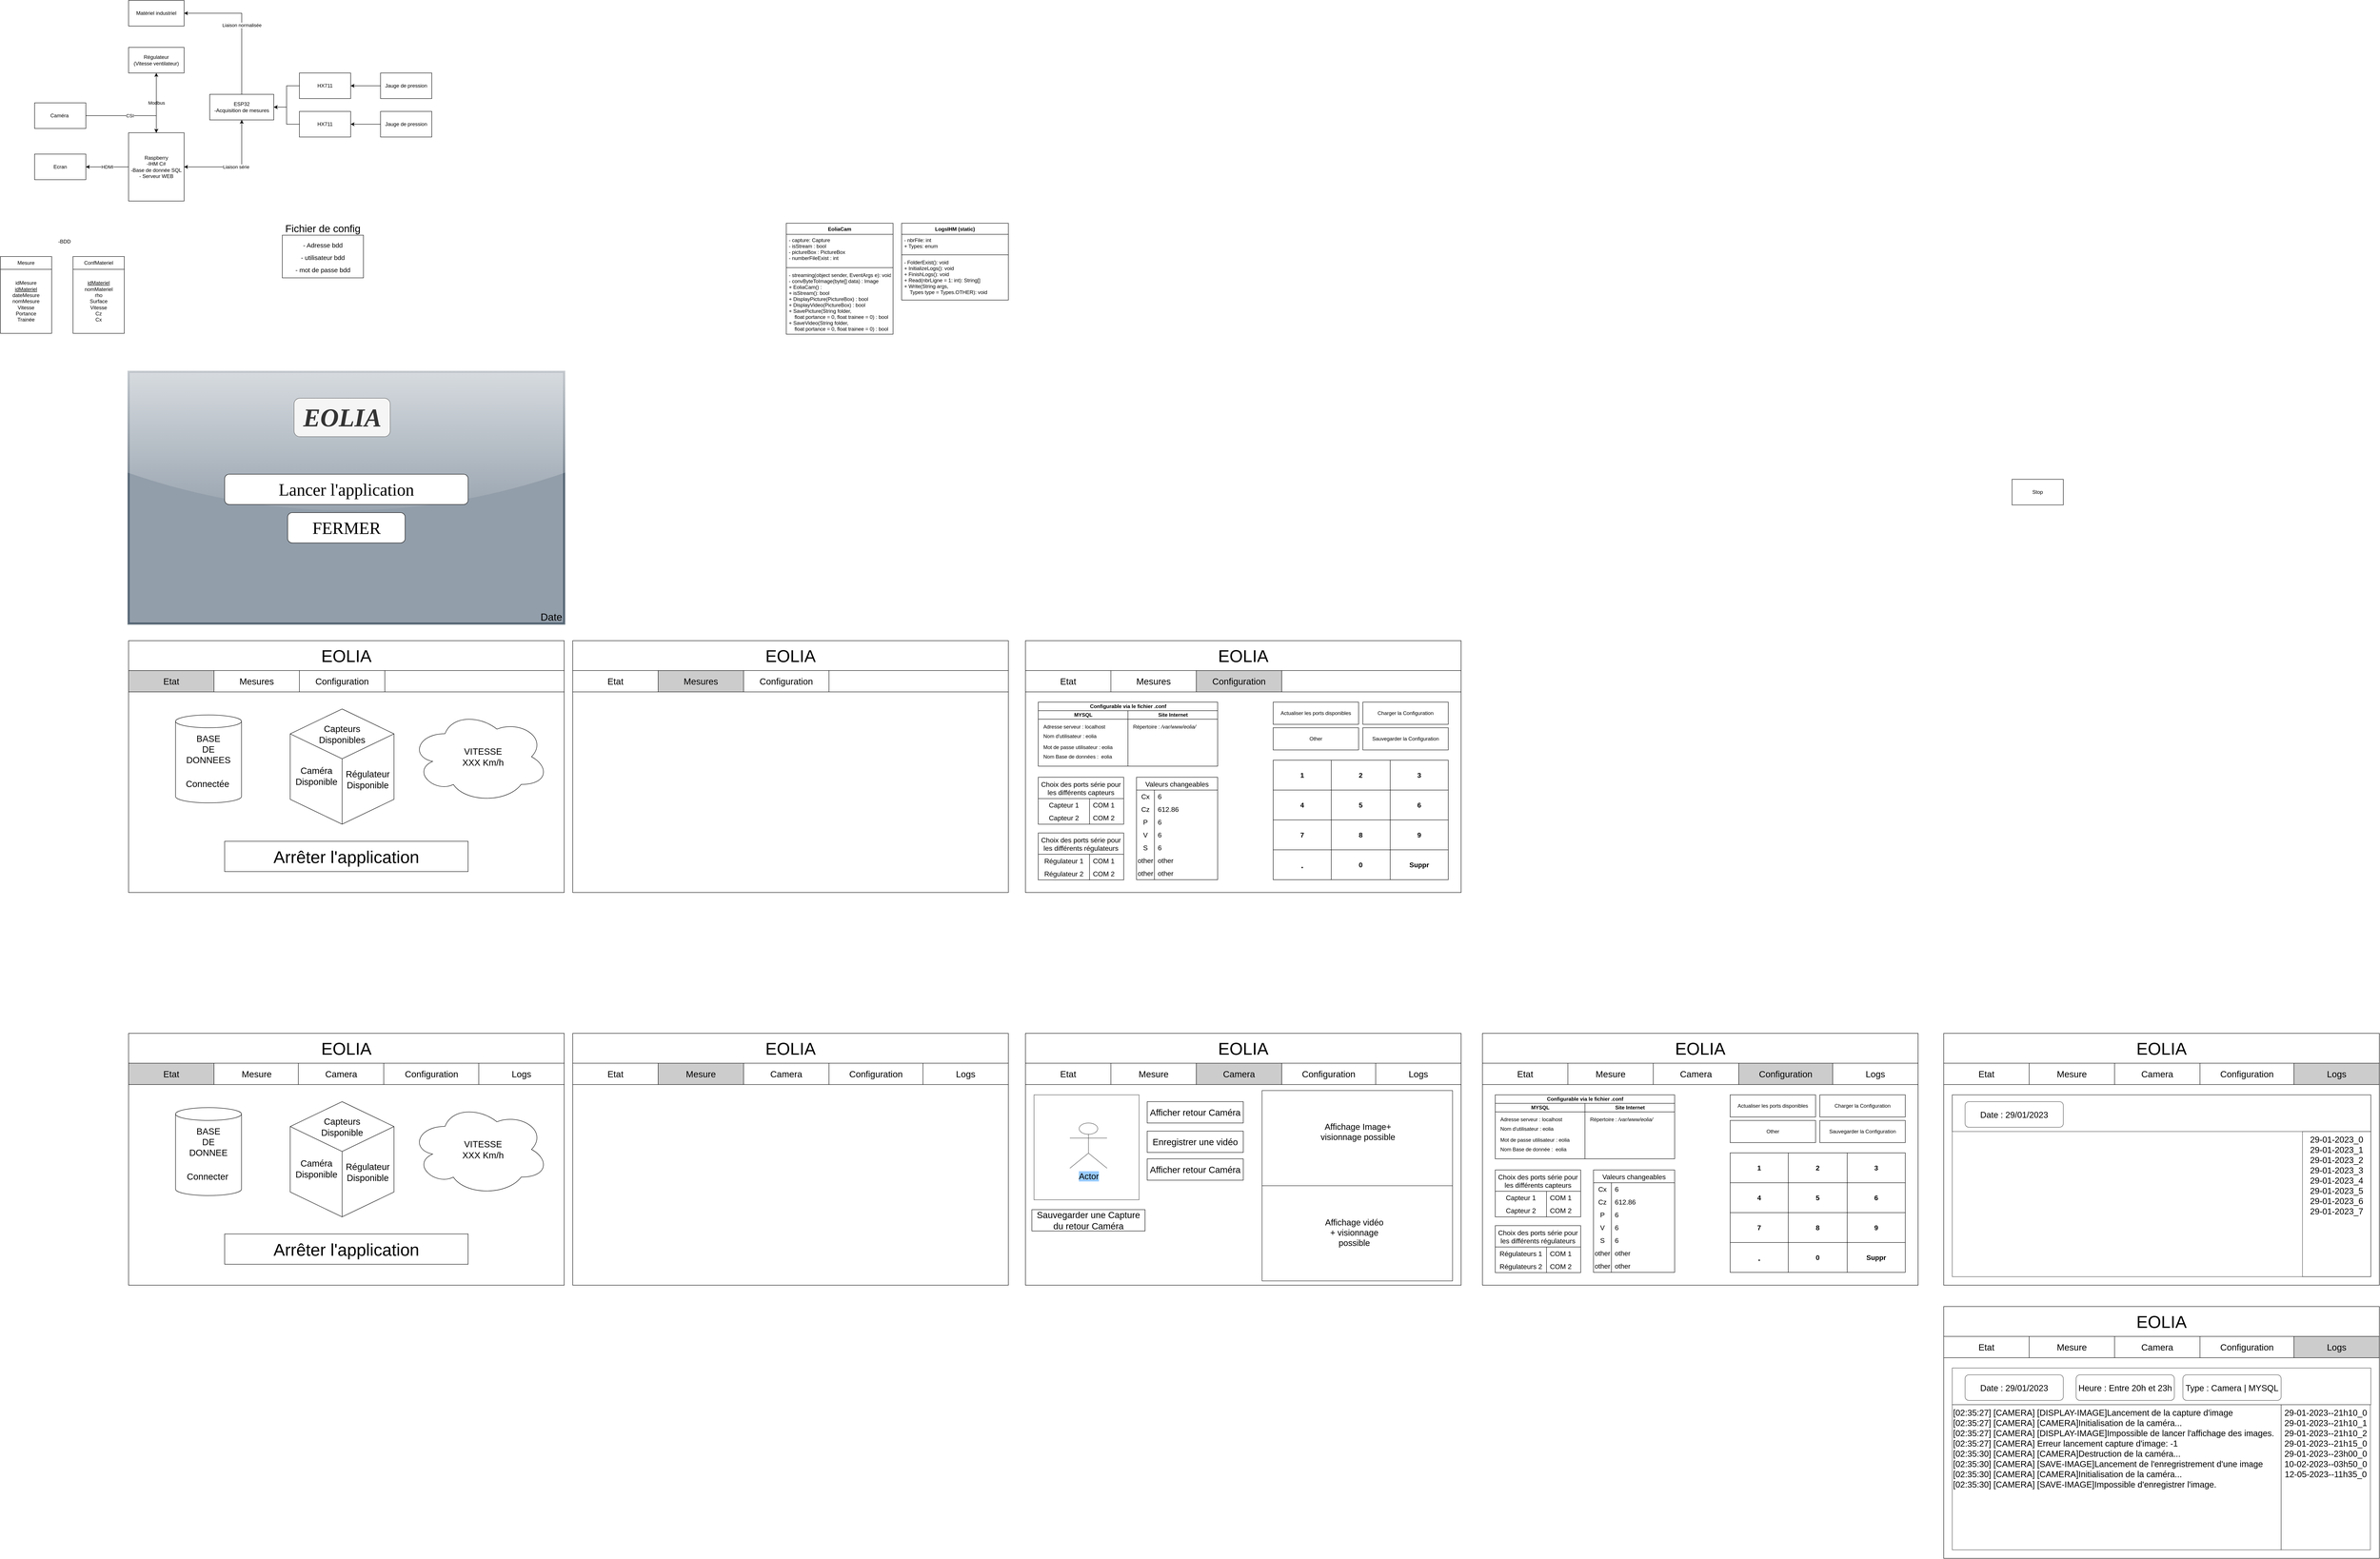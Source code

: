<mxfile version="21.2.9" type="github">
  <diagram id="sAFR3K0FHI-QMzSaqLU8" name="Page-1">
    <mxGraphModel dx="1379" dy="764" grid="1" gridSize="10" guides="1" tooltips="1" connect="1" arrows="1" fold="1" page="1" pageScale="1" pageWidth="827" pageHeight="1169" math="0" shadow="0">
      <root>
        <mxCell id="0" />
        <mxCell id="1" parent="0" />
        <mxCell id="JPDFNG_8sJOL_J7qTDZQ-5" value="Modbus" style="edgeStyle=orthogonalEdgeStyle;rounded=0;orthogonalLoop=1;jettySize=auto;html=1;exitX=0.5;exitY=1;exitDx=0;exitDy=0;entryX=0.5;entryY=0;entryDx=0;entryDy=0;" parent="1" source="JPDFNG_8sJOL_J7qTDZQ-1" target="JPDFNG_8sJOL_J7qTDZQ-2" edge="1">
          <mxGeometry relative="1" as="geometry" />
        </mxCell>
        <mxCell id="JPDFNG_8sJOL_J7qTDZQ-1" value="Régulateur&lt;br&gt;(Vitesse ventilateur)" style="rounded=0;whiteSpace=wrap;html=1;" parent="1" vertex="1">
          <mxGeometry x="320" y="190" width="130" height="60" as="geometry" />
        </mxCell>
        <mxCell id="JPDFNG_8sJOL_J7qTDZQ-9" value="HDMI" style="edgeStyle=orthogonalEdgeStyle;rounded=0;orthogonalLoop=1;jettySize=auto;html=1;exitX=0;exitY=0.5;exitDx=0;exitDy=0;entryX=1;entryY=0.5;entryDx=0;entryDy=0;" parent="1" source="JPDFNG_8sJOL_J7qTDZQ-2" target="JPDFNG_8sJOL_J7qTDZQ-7" edge="1">
          <mxGeometry relative="1" as="geometry" />
        </mxCell>
        <mxCell id="JPDFNG_8sJOL_J7qTDZQ-2" value="Raspberry&lt;br&gt;-IHM C#&lt;br&gt;-Base de donnée SQL&lt;br&gt;- Serveur WEB" style="rounded=0;whiteSpace=wrap;html=1;" parent="1" vertex="1">
          <mxGeometry x="320" y="390" width="130" height="160" as="geometry" />
        </mxCell>
        <mxCell id="JPDFNG_8sJOL_J7qTDZQ-4" value="CSI" style="edgeStyle=orthogonalEdgeStyle;rounded=0;orthogonalLoop=1;jettySize=auto;html=1;exitX=1;exitY=0.5;exitDx=0;exitDy=0;entryX=0.5;entryY=0;entryDx=0;entryDy=0;" parent="1" source="JPDFNG_8sJOL_J7qTDZQ-3" target="JPDFNG_8sJOL_J7qTDZQ-2" edge="1">
          <mxGeometry relative="1" as="geometry" />
        </mxCell>
        <mxCell id="JPDFNG_8sJOL_J7qTDZQ-3" value="Caméra&amp;nbsp;" style="rounded=0;whiteSpace=wrap;html=1;" parent="1" vertex="1">
          <mxGeometry x="100" y="320" width="120" height="60" as="geometry" />
        </mxCell>
        <mxCell id="JPDFNG_8sJOL_J7qTDZQ-6" value="Matériel industriel" style="rounded=0;whiteSpace=wrap;html=1;" parent="1" vertex="1">
          <mxGeometry x="320" y="80" width="130" height="60" as="geometry" />
        </mxCell>
        <mxCell id="JPDFNG_8sJOL_J7qTDZQ-7" value="Ecran" style="rounded=0;whiteSpace=wrap;html=1;" parent="1" vertex="1">
          <mxGeometry x="100" y="440" width="120" height="60" as="geometry" />
        </mxCell>
        <mxCell id="JPDFNG_8sJOL_J7qTDZQ-19" value="Liaison série&amp;nbsp;" style="edgeStyle=orthogonalEdgeStyle;rounded=0;orthogonalLoop=1;jettySize=auto;html=1;exitX=0.5;exitY=1;exitDx=0;exitDy=0;entryX=1;entryY=0.5;entryDx=0;entryDy=0;" parent="1" source="JPDFNG_8sJOL_J7qTDZQ-10" target="JPDFNG_8sJOL_J7qTDZQ-2" edge="1">
          <mxGeometry relative="1" as="geometry" />
        </mxCell>
        <mxCell id="JPDFNG_8sJOL_J7qTDZQ-20" value="Liaison normalisée" style="edgeStyle=orthogonalEdgeStyle;rounded=0;orthogonalLoop=1;jettySize=auto;html=1;exitX=0.5;exitY=0;exitDx=0;exitDy=0;entryX=1;entryY=0.5;entryDx=0;entryDy=0;" parent="1" source="JPDFNG_8sJOL_J7qTDZQ-10" target="JPDFNG_8sJOL_J7qTDZQ-6" edge="1">
          <mxGeometry relative="1" as="geometry" />
        </mxCell>
        <mxCell id="JPDFNG_8sJOL_J7qTDZQ-10" value="ESP32&lt;br&gt;-Acquisition de mesures" style="rounded=0;whiteSpace=wrap;html=1;" parent="1" vertex="1">
          <mxGeometry x="510" y="300" width="150" height="60" as="geometry" />
        </mxCell>
        <mxCell id="JPDFNG_8sJOL_J7qTDZQ-14" style="edgeStyle=orthogonalEdgeStyle;rounded=0;orthogonalLoop=1;jettySize=auto;html=1;exitX=0;exitY=0.5;exitDx=0;exitDy=0;entryX=1;entryY=0.5;entryDx=0;entryDy=0;" parent="1" source="JPDFNG_8sJOL_J7qTDZQ-11" target="JPDFNG_8sJOL_J7qTDZQ-10" edge="1">
          <mxGeometry relative="1" as="geometry" />
        </mxCell>
        <mxCell id="JPDFNG_8sJOL_J7qTDZQ-11" value="HX711" style="rounded=0;whiteSpace=wrap;html=1;" parent="1" vertex="1">
          <mxGeometry x="720" y="250" width="120" height="60" as="geometry" />
        </mxCell>
        <mxCell id="JPDFNG_8sJOL_J7qTDZQ-13" style="edgeStyle=orthogonalEdgeStyle;rounded=0;orthogonalLoop=1;jettySize=auto;html=1;exitX=0;exitY=0.5;exitDx=0;exitDy=0;entryX=1;entryY=0.5;entryDx=0;entryDy=0;" parent="1" source="JPDFNG_8sJOL_J7qTDZQ-12" target="JPDFNG_8sJOL_J7qTDZQ-10" edge="1">
          <mxGeometry relative="1" as="geometry" />
        </mxCell>
        <mxCell id="JPDFNG_8sJOL_J7qTDZQ-12" value="HX711" style="rounded=0;whiteSpace=wrap;html=1;" parent="1" vertex="1">
          <mxGeometry x="720" y="340" width="120" height="60" as="geometry" />
        </mxCell>
        <mxCell id="JPDFNG_8sJOL_J7qTDZQ-18" style="edgeStyle=orthogonalEdgeStyle;rounded=0;orthogonalLoop=1;jettySize=auto;html=1;exitX=0;exitY=0.5;exitDx=0;exitDy=0;entryX=1;entryY=0.5;entryDx=0;entryDy=0;" parent="1" source="JPDFNG_8sJOL_J7qTDZQ-15" target="JPDFNG_8sJOL_J7qTDZQ-11" edge="1">
          <mxGeometry relative="1" as="geometry" />
        </mxCell>
        <mxCell id="JPDFNG_8sJOL_J7qTDZQ-15" value="Jauge de pression" style="rounded=0;whiteSpace=wrap;html=1;" parent="1" vertex="1">
          <mxGeometry x="910" y="250" width="120" height="60" as="geometry" />
        </mxCell>
        <mxCell id="JPDFNG_8sJOL_J7qTDZQ-17" style="edgeStyle=orthogonalEdgeStyle;rounded=0;orthogonalLoop=1;jettySize=auto;html=1;exitX=0;exitY=0.5;exitDx=0;exitDy=0;entryX=1;entryY=0.5;entryDx=0;entryDy=0;" parent="1" source="JPDFNG_8sJOL_J7qTDZQ-16" target="JPDFNG_8sJOL_J7qTDZQ-12" edge="1">
          <mxGeometry relative="1" as="geometry" />
        </mxCell>
        <mxCell id="JPDFNG_8sJOL_J7qTDZQ-16" value="Jauge de pression" style="rounded=0;whiteSpace=wrap;html=1;" parent="1" vertex="1">
          <mxGeometry x="910" y="340" width="120" height="60" as="geometry" />
        </mxCell>
        <mxCell id="JPDFNG_8sJOL_J7qTDZQ-21" value="" style="endArrow=classic;startArrow=classic;html=1;rounded=0;entryX=0.5;entryY=1;entryDx=0;entryDy=0;exitX=0.5;exitY=0;exitDx=0;exitDy=0;" parent="1" source="JPDFNG_8sJOL_J7qTDZQ-2" target="JPDFNG_8sJOL_J7qTDZQ-1" edge="1">
          <mxGeometry width="50" height="50" relative="1" as="geometry">
            <mxPoint x="370" y="430" as="sourcePoint" />
            <mxPoint x="420" y="380" as="targetPoint" />
          </mxGeometry>
        </mxCell>
        <mxCell id="JPDFNG_8sJOL_J7qTDZQ-22" value="" style="endArrow=classic;html=1;rounded=0;entryX=0.5;entryY=1;entryDx=0;entryDy=0;" parent="1" target="JPDFNG_8sJOL_J7qTDZQ-10" edge="1">
          <mxGeometry width="50" height="50" relative="1" as="geometry">
            <mxPoint x="585" y="440" as="sourcePoint" />
            <mxPoint x="420" y="380" as="targetPoint" />
          </mxGeometry>
        </mxCell>
        <mxCell id="JPDFNG_8sJOL_J7qTDZQ-24" value="Mesure" style="rounded=0;whiteSpace=wrap;html=1;" parent="1" vertex="1">
          <mxGeometry x="20" y="680" width="120" height="30" as="geometry" />
        </mxCell>
        <mxCell id="JPDFNG_8sJOL_J7qTDZQ-25" value="-BDD" style="text;html=1;strokeColor=none;fillColor=none;align=center;verticalAlign=middle;whiteSpace=wrap;rounded=0;" parent="1" vertex="1">
          <mxGeometry x="140" y="630" width="60" height="30" as="geometry" />
        </mxCell>
        <mxCell id="JPDFNG_8sJOL_J7qTDZQ-26" value="idMesure&lt;br&gt;&lt;u&gt;idMateriel&lt;/u&gt;&lt;br&gt;dateMesure&lt;br&gt;nomMesure&lt;br&gt;Vitesse&lt;br&gt;Portance&lt;br&gt;Trainée" style="rounded=0;whiteSpace=wrap;html=1;" parent="1" vertex="1">
          <mxGeometry x="20" y="710" width="120" height="150" as="geometry" />
        </mxCell>
        <mxCell id="JPDFNG_8sJOL_J7qTDZQ-27" value="ConfMateriel" style="rounded=0;whiteSpace=wrap;html=1;" parent="1" vertex="1">
          <mxGeometry x="190" y="680" width="120" height="30" as="geometry" />
        </mxCell>
        <mxCell id="JPDFNG_8sJOL_J7qTDZQ-28" value="&lt;u&gt;idMateriel&lt;/u&gt;&lt;br&gt;nomMateriel&lt;br&gt;rho&lt;br&gt;Surface&lt;br&gt;Vitesse&lt;br&gt;Cz&lt;br&gt;Cx" style="rounded=0;whiteSpace=wrap;html=1;" parent="1" vertex="1">
          <mxGeometry x="190" y="710" width="120" height="150" as="geometry" />
        </mxCell>
        <mxCell id="JPDFNG_8sJOL_J7qTDZQ-29" value="" style="rounded=0;whiteSpace=wrap;html=1;strokeWidth=5;opacity=70;shadow=0;glass=1;fillColor=#647687;strokeColor=#314354;fontColor=#ffffff;" parent="1" vertex="1">
          <mxGeometry x="320" y="950" width="1020" height="590" as="geometry" />
        </mxCell>
        <mxCell id="JPDFNG_8sJOL_J7qTDZQ-32" value="&lt;h1&gt;&lt;font face=&quot;Comic Sans MS&quot; style=&quot;font-size: 60px;&quot;&gt;&lt;i&gt;EOLIA&lt;/i&gt;&lt;/font&gt;&lt;/h1&gt;" style="text;html=1;align=center;verticalAlign=middle;rounded=1;fillColor=#f5f5f5;strokeColor=#666666;shadow=0;glass=0;labelBackgroundColor=none;labelBorderColor=none;fontColor=#333333;whiteSpace=wrap;fontStyle=0" parent="1" vertex="1">
          <mxGeometry x="707.5" y="1012" width="225" height="90" as="geometry" />
        </mxCell>
        <mxCell id="JPDFNG_8sJOL_J7qTDZQ-33" value="&lt;font face=&quot;Comic Sans MS&quot;&gt;Lancer l&#39;application&lt;/font&gt;" style="rounded=1;whiteSpace=wrap;html=1;fontSize=40;glass=0;shadow=0;" parent="1" vertex="1">
          <mxGeometry x="545" y="1190" width="570" height="71" as="geometry" />
        </mxCell>
        <mxCell id="JPDFNG_8sJOL_J7qTDZQ-35" value="Date" style="text;html=1;strokeColor=none;fillColor=none;align=center;verticalAlign=middle;whiteSpace=wrap;rounded=0;fontSize=24;" parent="1" vertex="1">
          <mxGeometry x="1280" y="1510" width="60" height="30" as="geometry" />
        </mxCell>
        <mxCell id="JPDFNG_8sJOL_J7qTDZQ-37" value="&lt;font style=&quot;font-size: 15px;&quot;&gt;- Adresse bdd&lt;br&gt;- utilisateur bdd&lt;br&gt;- mot de passe bdd&lt;br&gt;&lt;/font&gt;" style="rounded=0;whiteSpace=wrap;html=1;fontSize=24;" parent="1" vertex="1">
          <mxGeometry x="680" y="630" width="190" height="100" as="geometry" />
        </mxCell>
        <mxCell id="JPDFNG_8sJOL_J7qTDZQ-38" value="Fichier de config" style="text;html=1;strokeColor=none;fillColor=none;align=center;verticalAlign=middle;whiteSpace=wrap;rounded=0;fontSize=24;" parent="1" vertex="1">
          <mxGeometry x="680" y="600" width="190" height="30" as="geometry" />
        </mxCell>
        <mxCell id="JPDFNG_8sJOL_J7qTDZQ-41" value="" style="rounded=0;whiteSpace=wrap;html=1;" parent="1" vertex="1">
          <mxGeometry x="320" y="1580" width="1020" height="590" as="geometry" />
        </mxCell>
        <mxCell id="JPDFNG_8sJOL_J7qTDZQ-42" value="&lt;font style=&quot;font-size: 40px;&quot;&gt;EOLIA&lt;/font&gt;" style="text;html=1;strokeColor=none;fillColor=none;align=center;verticalAlign=middle;whiteSpace=wrap;rounded=0;" parent="1" vertex="1">
          <mxGeometry x="770" y="1600" width="120" height="30" as="geometry" />
        </mxCell>
        <mxCell id="JPDFNG_8sJOL_J7qTDZQ-43" value="" style="rounded=0;whiteSpace=wrap;html=1;fontSize=15;" parent="1" vertex="1">
          <mxGeometry x="320" y="1670" width="1020" height="500" as="geometry" />
        </mxCell>
        <mxCell id="JPDFNG_8sJOL_J7qTDZQ-44" value="" style="rounded=0;whiteSpace=wrap;html=1;fontSize=15;" parent="1" vertex="1">
          <mxGeometry x="320" y="1650" width="1020" height="50" as="geometry" />
        </mxCell>
        <mxCell id="JPDFNG_8sJOL_J7qTDZQ-45" value="&lt;font style=&quot;font-size: 21px;&quot;&gt;Etat&lt;/font&gt;" style="rounded=0;whiteSpace=wrap;html=1;fontSize=15;fillColor=#CCCCCC;" parent="1" vertex="1">
          <mxGeometry x="320" y="1650" width="200" height="50" as="geometry" />
        </mxCell>
        <mxCell id="JPDFNG_8sJOL_J7qTDZQ-46" value="&lt;font style=&quot;font-size: 21px;&quot;&gt;Mesures&lt;/font&gt;" style="rounded=0;whiteSpace=wrap;html=1;fontSize=15;" parent="1" vertex="1">
          <mxGeometry x="520" y="1650" width="200" height="50" as="geometry" />
        </mxCell>
        <mxCell id="JPDFNG_8sJOL_J7qTDZQ-47" value="&lt;font style=&quot;font-size: 21px;&quot;&gt;Configuration&lt;/font&gt;" style="rounded=0;whiteSpace=wrap;html=1;fontSize=15;" parent="1" vertex="1">
          <mxGeometry x="720" y="1650" width="200" height="50" as="geometry" />
        </mxCell>
        <mxCell id="JPDFNG_8sJOL_J7qTDZQ-48" value="" style="rounded=0;whiteSpace=wrap;html=1;" parent="1" vertex="1">
          <mxGeometry x="1360" y="1580" width="1020" height="590" as="geometry" />
        </mxCell>
        <mxCell id="JPDFNG_8sJOL_J7qTDZQ-49" value="&lt;font style=&quot;font-size: 40px;&quot;&gt;EOLIA&lt;/font&gt;" style="text;html=1;strokeColor=none;fillColor=none;align=center;verticalAlign=middle;whiteSpace=wrap;rounded=0;" parent="1" vertex="1">
          <mxGeometry x="1810" y="1600" width="120" height="30" as="geometry" />
        </mxCell>
        <mxCell id="JPDFNG_8sJOL_J7qTDZQ-50" value="" style="rounded=0;whiteSpace=wrap;html=1;fontSize=15;" parent="1" vertex="1">
          <mxGeometry x="1360" y="1670" width="1020" height="500" as="geometry" />
        </mxCell>
        <mxCell id="JPDFNG_8sJOL_J7qTDZQ-51" value="" style="rounded=0;whiteSpace=wrap;html=1;fontSize=15;" parent="1" vertex="1">
          <mxGeometry x="1360" y="1650" width="1020" height="50" as="geometry" />
        </mxCell>
        <mxCell id="JPDFNG_8sJOL_J7qTDZQ-52" value="&lt;font style=&quot;font-size: 21px;&quot;&gt;Etat&lt;/font&gt;" style="rounded=0;whiteSpace=wrap;html=1;fontSize=15;fillColor=#FFFFFF;" parent="1" vertex="1">
          <mxGeometry x="1360" y="1650" width="200" height="50" as="geometry" />
        </mxCell>
        <mxCell id="JPDFNG_8sJOL_J7qTDZQ-53" value="&lt;font style=&quot;font-size: 21px;&quot;&gt;Mesures&lt;/font&gt;" style="rounded=0;whiteSpace=wrap;html=1;fontSize=15;fillColor=#CCCCCC;" parent="1" vertex="1">
          <mxGeometry x="1560" y="1650" width="200" height="50" as="geometry" />
        </mxCell>
        <mxCell id="JPDFNG_8sJOL_J7qTDZQ-54" value="&lt;font style=&quot;font-size: 21px;&quot;&gt;Configuration&lt;/font&gt;" style="rounded=0;whiteSpace=wrap;html=1;fontSize=15;" parent="1" vertex="1">
          <mxGeometry x="1760" y="1650" width="200" height="50" as="geometry" />
        </mxCell>
        <mxCell id="JPDFNG_8sJOL_J7qTDZQ-62" value="" style="rounded=0;whiteSpace=wrap;html=1;" parent="1" vertex="1">
          <mxGeometry x="2420" y="1580" width="1020" height="590" as="geometry" />
        </mxCell>
        <mxCell id="JPDFNG_8sJOL_J7qTDZQ-63" value="&lt;font style=&quot;font-size: 40px;&quot;&gt;EOLIA&lt;/font&gt;" style="text;html=1;strokeColor=none;fillColor=none;align=center;verticalAlign=middle;whiteSpace=wrap;rounded=0;" parent="1" vertex="1">
          <mxGeometry x="2870" y="1600" width="120" height="30" as="geometry" />
        </mxCell>
        <mxCell id="JPDFNG_8sJOL_J7qTDZQ-64" value="" style="rounded=0;whiteSpace=wrap;html=1;fontSize=15;" parent="1" vertex="1">
          <mxGeometry x="2420" y="1670" width="1020" height="500" as="geometry" />
        </mxCell>
        <mxCell id="JPDFNG_8sJOL_J7qTDZQ-65" value="" style="rounded=0;whiteSpace=wrap;html=1;fontSize=15;" parent="1" vertex="1">
          <mxGeometry x="2420" y="1650" width="1020" height="50" as="geometry" />
        </mxCell>
        <mxCell id="JPDFNG_8sJOL_J7qTDZQ-66" value="&lt;font style=&quot;font-size: 21px;&quot;&gt;Etat&lt;/font&gt;" style="rounded=0;whiteSpace=wrap;html=1;fontSize=15;fillColor=#FFFFFF;" parent="1" vertex="1">
          <mxGeometry x="2420" y="1650" width="200" height="50" as="geometry" />
        </mxCell>
        <mxCell id="JPDFNG_8sJOL_J7qTDZQ-67" value="&lt;font style=&quot;font-size: 21px;&quot;&gt;Mesures&lt;/font&gt;" style="rounded=0;whiteSpace=wrap;html=1;fontSize=15;" parent="1" vertex="1">
          <mxGeometry x="2620" y="1650" width="200" height="50" as="geometry" />
        </mxCell>
        <mxCell id="JPDFNG_8sJOL_J7qTDZQ-68" value="&lt;font style=&quot;font-size: 21px;&quot;&gt;Configuration&lt;/font&gt;" style="rounded=0;whiteSpace=wrap;html=1;fontSize=15;fillColor=#CCCCCC;" parent="1" vertex="1">
          <mxGeometry x="2820" y="1650" width="200" height="50" as="geometry" />
        </mxCell>
        <mxCell id="HuRnm2rSPpH4nqsMaASo-10" value="Arrêter l&#39;application" style="rounded=0;whiteSpace=wrap;html=1;fontSize=40;" parent="1" vertex="1">
          <mxGeometry x="545" y="2050" width="570" height="71" as="geometry" />
        </mxCell>
        <mxCell id="HuRnm2rSPpH4nqsMaASo-23" value="" style="ellipse;shape=cloud;whiteSpace=wrap;html=1;fontSize=21;" parent="1" vertex="1">
          <mxGeometry x="980" y="1744" width="324" height="216" as="geometry" />
        </mxCell>
        <mxCell id="HuRnm2rSPpH4nqsMaASo-24" value="VITESSE&lt;br&gt;XXX Km/h" style="text;html=1;strokeColor=none;fillColor=none;align=center;verticalAlign=middle;whiteSpace=wrap;rounded=0;fontSize=21;" parent="1" vertex="1">
          <mxGeometry x="1070" y="1822" width="160" height="60" as="geometry" />
        </mxCell>
        <mxCell id="HuRnm2rSPpH4nqsMaASo-26" value="" style="shape=cylinder3;whiteSpace=wrap;html=1;boundedLbl=1;backgroundOutline=1;size=15;fontSize=21;" parent="1" vertex="1">
          <mxGeometry x="430" y="1754" width="154.5" height="206" as="geometry" />
        </mxCell>
        <mxCell id="HuRnm2rSPpH4nqsMaASo-27" value="BASE&lt;br&gt;DE&lt;br&gt;DONNEES" style="text;html=1;strokeColor=none;fillColor=none;align=center;verticalAlign=middle;whiteSpace=wrap;rounded=0;fontSize=21;" parent="1" vertex="1">
          <mxGeometry x="467.25" y="1818" width="80" height="32" as="geometry" />
        </mxCell>
        <mxCell id="HuRnm2rSPpH4nqsMaASo-30" value="Connectée" style="text;html=1;strokeColor=none;fillColor=none;align=center;verticalAlign=middle;whiteSpace=wrap;rounded=0;fontSize=21;" parent="1" vertex="1">
          <mxGeometry x="450" y="1900" width="110" height="30" as="geometry" />
        </mxCell>
        <mxCell id="S_WBxvZwrHdkooQUaEvx-6" value="LogsIHM (static)&#xa;" style="swimlane;fontStyle=1;align=center;verticalAlign=top;childLayout=stackLayout;horizontal=1;startSize=26;horizontalStack=0;resizeParent=1;resizeParentMax=0;resizeLast=0;collapsible=1;marginBottom=0;" parent="1" vertex="1">
          <mxGeometry x="2130" y="602" width="250" height="180" as="geometry" />
        </mxCell>
        <mxCell id="S_WBxvZwrHdkooQUaEvx-7" value="- nbrFile: int&#xa;+ Types: enum" style="text;strokeColor=none;fillColor=none;align=left;verticalAlign=top;spacingLeft=4;spacingRight=4;overflow=hidden;rotatable=0;points=[[0,0.5],[1,0.5]];portConstraint=eastwest;" parent="S_WBxvZwrHdkooQUaEvx-6" vertex="1">
          <mxGeometry y="26" width="250" height="44" as="geometry" />
        </mxCell>
        <mxCell id="S_WBxvZwrHdkooQUaEvx-8" value="" style="line;strokeWidth=1;fillColor=none;align=left;verticalAlign=middle;spacingTop=-1;spacingLeft=3;spacingRight=3;rotatable=0;labelPosition=right;points=[];portConstraint=eastwest;strokeColor=inherit;" parent="S_WBxvZwrHdkooQUaEvx-6" vertex="1">
          <mxGeometry y="70" width="250" height="8" as="geometry" />
        </mxCell>
        <mxCell id="S_WBxvZwrHdkooQUaEvx-9" value="- FolderExist(): void&#xa;+ InitializeLogs(): void&#xa;+ FinishLogs(): void&#xa;+ Read(nbrLigne = 1: int): String[]&#xa;+ Write(String args, &#xa;    Types type = Types.OTHER): void" style="text;strokeColor=none;fillColor=none;align=left;verticalAlign=top;spacingLeft=4;spacingRight=4;overflow=hidden;rotatable=0;points=[[0,0.5],[1,0.5]];portConstraint=eastwest;" parent="S_WBxvZwrHdkooQUaEvx-6" vertex="1">
          <mxGeometry y="78" width="250" height="102" as="geometry" />
        </mxCell>
        <mxCell id="EXrrTwu7yXLMnrCZga6P-1" value="EoliaCam" style="swimlane;fontStyle=1;align=center;verticalAlign=top;childLayout=stackLayout;horizontal=1;startSize=26;horizontalStack=0;resizeParent=1;resizeParentMax=0;resizeLast=0;collapsible=1;marginBottom=0;" parent="1" vertex="1">
          <mxGeometry x="1860" y="602" width="250" height="260" as="geometry" />
        </mxCell>
        <mxCell id="EXrrTwu7yXLMnrCZga6P-2" value="- capture: Capture&#xa;- isStream : bool&#xa;- pictureBox : PictureBox&#xa;- numberFileExist : int" style="text;strokeColor=none;fillColor=none;align=left;verticalAlign=top;spacingLeft=4;spacingRight=4;overflow=hidden;rotatable=0;points=[[0,0.5],[1,0.5]];portConstraint=eastwest;" parent="EXrrTwu7yXLMnrCZga6P-1" vertex="1">
          <mxGeometry y="26" width="250" height="74" as="geometry" />
        </mxCell>
        <mxCell id="EXrrTwu7yXLMnrCZga6P-3" value="" style="line;strokeWidth=1;fillColor=none;align=left;verticalAlign=middle;spacingTop=-1;spacingLeft=3;spacingRight=3;rotatable=0;labelPosition=right;points=[];portConstraint=eastwest;strokeColor=inherit;" parent="EXrrTwu7yXLMnrCZga6P-1" vertex="1">
          <mxGeometry y="100" width="250" height="8" as="geometry" />
        </mxCell>
        <mxCell id="EXrrTwu7yXLMnrCZga6P-4" value="- streaming(object sender, EventArgs e): void&#xa;- convByteToImage(byte[] data) : Image&#xa;+ EoliaCam() : &#xa;+ isStream(): bool&#xa;+ DisplayPicture(PictureBox) : bool&#xa;+ DisplayVideo(PictureBox) : bool&#xa;+ SavePicture(String folder, &#xa;    float portance = 0, float trainee = 0) : bool&#xa;+ SaveVideo(String folder,&#xa;    float portance = 0, float trainee = 0) : bool&#xa;" style="text;strokeColor=none;fillColor=none;align=left;verticalAlign=top;spacingLeft=4;spacingRight=4;overflow=hidden;rotatable=0;points=[[0,0.5],[1,0.5]];portConstraint=eastwest;" parent="EXrrTwu7yXLMnrCZga6P-1" vertex="1">
          <mxGeometry y="108" width="250" height="152" as="geometry" />
        </mxCell>
        <mxCell id="8KWskMflxnfoTJ6MjDlv-12" value="Configurable via le fichier .conf" style="swimlane;childLayout=stackLayout;resizeParent=1;resizeParentMax=0;startSize=20;html=1;rounded=0;shadow=0;glass=0;strokeColor=default;fillColor=none;" parent="1" vertex="1">
          <mxGeometry x="2450" y="1724" width="420" height="150" as="geometry" />
        </mxCell>
        <mxCell id="8KWskMflxnfoTJ6MjDlv-13" value="MYSQL" style="swimlane;startSize=20;html=1;rounded=0;shadow=0;glass=0;strokeColor=default;fillColor=none;" parent="8KWskMflxnfoTJ6MjDlv-12" vertex="1">
          <mxGeometry y="20" width="210" height="130" as="geometry" />
        </mxCell>
        <mxCell id="8KWskMflxnfoTJ6MjDlv-16" value="Adresse serveur : localhost" style="text;html=1;strokeColor=none;fillColor=none;align=left;verticalAlign=middle;whiteSpace=wrap;rounded=0;shadow=0;glass=0;" parent="8KWskMflxnfoTJ6MjDlv-13" vertex="1">
          <mxGeometry x="10" y="26" width="170" height="24" as="geometry" />
        </mxCell>
        <mxCell id="8KWskMflxnfoTJ6MjDlv-19" value="Mot de passe utilisateur : eolia" style="text;html=1;strokeColor=none;fillColor=none;align=left;verticalAlign=middle;whiteSpace=wrap;rounded=0;shadow=0;glass=0;" parent="8KWskMflxnfoTJ6MjDlv-13" vertex="1">
          <mxGeometry x="10" y="76" width="170" height="20" as="geometry" />
        </mxCell>
        <mxCell id="8KWskMflxnfoTJ6MjDlv-14" value="Site Internet" style="swimlane;startSize=20;html=1;rounded=0;shadow=0;glass=0;strokeColor=default;fillColor=none;" parent="8KWskMflxnfoTJ6MjDlv-12" vertex="1">
          <mxGeometry x="210" y="20" width="210" height="130" as="geometry" />
        </mxCell>
        <mxCell id="8KWskMflxnfoTJ6MjDlv-20" value="Répertoire : &lt;i&gt;/var/www/eolia/&amp;nbsp;&lt;/i&gt;" style="text;html=1;strokeColor=none;fillColor=none;align=left;verticalAlign=middle;whiteSpace=wrap;rounded=0;shadow=0;glass=0;" parent="8KWskMflxnfoTJ6MjDlv-14" vertex="1">
          <mxGeometry x="10" y="26" width="170" height="24" as="geometry" />
        </mxCell>
        <mxCell id="8KWskMflxnfoTJ6MjDlv-18" value="Nom d&#39;utilisateur : eolia" style="text;html=1;strokeColor=none;fillColor=none;align=left;verticalAlign=middle;whiteSpace=wrap;rounded=0;shadow=0;glass=0;" parent="1" vertex="1">
          <mxGeometry x="2460" y="1794" width="170" height="20" as="geometry" />
        </mxCell>
        <mxCell id="8KWskMflxnfoTJ6MjDlv-23" value="Choix des ports série pour &#xa;les différents capteurs" style="shape=table;startSize=50;container=1;collapsible=0;childLayout=tableLayout;fixedRows=1;rowLines=0;fontStyle=0;strokeColor=default;fontSize=16;rounded=0;shadow=0;glass=0;fillColor=none;" parent="1" vertex="1">
          <mxGeometry x="2450" y="1900" width="200" height="110" as="geometry" />
        </mxCell>
        <mxCell id="8KWskMflxnfoTJ6MjDlv-24" value="" style="shape=tableRow;horizontal=0;startSize=0;swimlaneHead=0;swimlaneBody=0;top=0;left=0;bottom=0;right=0;collapsible=0;dropTarget=0;fillColor=none;points=[[0,0.5],[1,0.5]];portConstraint=eastwest;strokeColor=inherit;fontSize=16;rounded=0;shadow=0;glass=0;" parent="8KWskMflxnfoTJ6MjDlv-23" vertex="1">
          <mxGeometry y="50" width="200" height="30" as="geometry" />
        </mxCell>
        <mxCell id="8KWskMflxnfoTJ6MjDlv-25" value="Capteur 1" style="shape=partialRectangle;html=1;whiteSpace=wrap;connectable=0;fillColor=none;top=0;left=0;bottom=0;right=0;overflow=hidden;pointerEvents=1;strokeColor=inherit;fontSize=16;rounded=0;shadow=0;glass=0;" parent="8KWskMflxnfoTJ6MjDlv-24" vertex="1">
          <mxGeometry width="120" height="30" as="geometry">
            <mxRectangle width="120" height="30" as="alternateBounds" />
          </mxGeometry>
        </mxCell>
        <mxCell id="8KWskMflxnfoTJ6MjDlv-26" value="COM 1" style="shape=partialRectangle;html=1;whiteSpace=wrap;connectable=0;fillColor=none;top=0;left=0;bottom=0;right=0;align=left;spacingLeft=6;overflow=hidden;strokeColor=inherit;fontSize=16;rounded=0;shadow=0;glass=0;perimeterSpacing=1;" parent="8KWskMflxnfoTJ6MjDlv-24" vertex="1">
          <mxGeometry x="120" width="80" height="30" as="geometry">
            <mxRectangle width="80" height="30" as="alternateBounds" />
          </mxGeometry>
        </mxCell>
        <mxCell id="8KWskMflxnfoTJ6MjDlv-27" value="" style="shape=tableRow;horizontal=0;startSize=0;swimlaneHead=0;swimlaneBody=0;top=0;left=0;bottom=0;right=0;collapsible=0;dropTarget=0;fillColor=none;points=[[0,0.5],[1,0.5]];portConstraint=eastwest;strokeColor=inherit;fontSize=16;rounded=0;shadow=0;glass=0;" parent="8KWskMflxnfoTJ6MjDlv-23" vertex="1">
          <mxGeometry y="80" width="200" height="30" as="geometry" />
        </mxCell>
        <mxCell id="8KWskMflxnfoTJ6MjDlv-28" value="Capteur 2" style="shape=partialRectangle;html=1;whiteSpace=wrap;connectable=0;fillColor=none;top=0;left=0;bottom=0;right=0;overflow=hidden;strokeColor=inherit;fontSize=16;rounded=0;shadow=0;glass=0;" parent="8KWskMflxnfoTJ6MjDlv-27" vertex="1">
          <mxGeometry width="120" height="30" as="geometry">
            <mxRectangle width="120" height="30" as="alternateBounds" />
          </mxGeometry>
        </mxCell>
        <mxCell id="8KWskMflxnfoTJ6MjDlv-29" value="COM 2" style="shape=partialRectangle;html=1;whiteSpace=wrap;connectable=0;fillColor=none;top=0;left=0;bottom=0;right=0;align=left;spacingLeft=6;overflow=hidden;strokeColor=inherit;fontSize=16;rounded=0;shadow=0;glass=0;" parent="8KWskMflxnfoTJ6MjDlv-27" vertex="1">
          <mxGeometry x="120" width="80" height="30" as="geometry">
            <mxRectangle width="80" height="30" as="alternateBounds" />
          </mxGeometry>
        </mxCell>
        <mxCell id="8KWskMflxnfoTJ6MjDlv-33" value="Choix des ports série pour &#xa;les différents régulateurs" style="shape=table;startSize=50;container=1;collapsible=0;childLayout=tableLayout;fixedRows=1;rowLines=0;fontStyle=0;strokeColor=default;fontSize=16;rounded=0;shadow=0;glass=0;fillColor=none;" parent="1" vertex="1">
          <mxGeometry x="2450" y="2030.5" width="200" height="110" as="geometry" />
        </mxCell>
        <mxCell id="8KWskMflxnfoTJ6MjDlv-34" value="" style="shape=tableRow;horizontal=0;startSize=0;swimlaneHead=0;swimlaneBody=0;top=0;left=0;bottom=0;right=0;collapsible=0;dropTarget=0;fillColor=none;points=[[0,0.5],[1,0.5]];portConstraint=eastwest;strokeColor=inherit;fontSize=16;rounded=0;shadow=0;glass=0;" parent="8KWskMflxnfoTJ6MjDlv-33" vertex="1">
          <mxGeometry y="50" width="200" height="30" as="geometry" />
        </mxCell>
        <mxCell id="8KWskMflxnfoTJ6MjDlv-35" value="Régulateur 1" style="shape=partialRectangle;html=1;whiteSpace=wrap;connectable=0;fillColor=none;top=0;left=0;bottom=0;right=0;overflow=hidden;pointerEvents=1;strokeColor=inherit;fontSize=16;rounded=0;shadow=0;glass=0;" parent="8KWskMflxnfoTJ6MjDlv-34" vertex="1">
          <mxGeometry width="120" height="30" as="geometry">
            <mxRectangle width="120" height="30" as="alternateBounds" />
          </mxGeometry>
        </mxCell>
        <mxCell id="8KWskMflxnfoTJ6MjDlv-36" value="COM 1" style="shape=partialRectangle;html=1;whiteSpace=wrap;connectable=0;fillColor=none;top=0;left=0;bottom=0;right=0;align=left;spacingLeft=6;overflow=hidden;strokeColor=inherit;fontSize=16;rounded=0;shadow=0;glass=0;" parent="8KWskMflxnfoTJ6MjDlv-34" vertex="1">
          <mxGeometry x="120" width="80" height="30" as="geometry">
            <mxRectangle width="80" height="30" as="alternateBounds" />
          </mxGeometry>
        </mxCell>
        <mxCell id="8KWskMflxnfoTJ6MjDlv-37" value="" style="shape=tableRow;horizontal=0;startSize=0;swimlaneHead=0;swimlaneBody=0;top=0;left=0;bottom=0;right=0;collapsible=0;dropTarget=0;fillColor=none;points=[[0,0.5],[1,0.5]];portConstraint=eastwest;strokeColor=inherit;fontSize=16;rounded=0;shadow=0;glass=0;" parent="8KWskMflxnfoTJ6MjDlv-33" vertex="1">
          <mxGeometry y="80" width="200" height="30" as="geometry" />
        </mxCell>
        <mxCell id="8KWskMflxnfoTJ6MjDlv-38" value="Régulateur 2" style="shape=partialRectangle;html=1;whiteSpace=wrap;connectable=0;fillColor=none;top=0;left=0;bottom=0;right=0;overflow=hidden;strokeColor=inherit;fontSize=16;rounded=0;shadow=0;glass=0;" parent="8KWskMflxnfoTJ6MjDlv-37" vertex="1">
          <mxGeometry width="120" height="30" as="geometry">
            <mxRectangle width="120" height="30" as="alternateBounds" />
          </mxGeometry>
        </mxCell>
        <mxCell id="8KWskMflxnfoTJ6MjDlv-39" value="COM 2" style="shape=partialRectangle;html=1;whiteSpace=wrap;connectable=0;fillColor=none;top=0;left=0;bottom=0;right=0;align=left;spacingLeft=6;overflow=hidden;strokeColor=inherit;fontSize=16;rounded=0;shadow=0;glass=0;" parent="8KWskMflxnfoTJ6MjDlv-37" vertex="1">
          <mxGeometry x="120" width="80" height="30" as="geometry">
            <mxRectangle width="80" height="30" as="alternateBounds" />
          </mxGeometry>
        </mxCell>
        <mxCell id="8KWskMflxnfoTJ6MjDlv-44" value="Sauvegarder la Configuration" style="html=1;whiteSpace=wrap;container=1;recursiveResize=0;collapsible=0;rounded=0;shadow=0;glass=0;strokeColor=default;fillColor=none;" parent="1" vertex="1">
          <mxGeometry x="3210" y="1784" width="200" height="52" as="geometry" />
        </mxCell>
        <mxCell id="8KWskMflxnfoTJ6MjDlv-49" value="" style="shape=table;startSize=0;container=1;collapsible=0;childLayout=tableLayout;fontSize=16;rounded=0;shadow=0;glass=0;strokeColor=default;fillColor=none;" parent="1" vertex="1">
          <mxGeometry x="3000" y="1860" width="410" height="280" as="geometry" />
        </mxCell>
        <mxCell id="8KWskMflxnfoTJ6MjDlv-50" value="" style="shape=tableRow;horizontal=0;startSize=0;swimlaneHead=0;swimlaneBody=0;strokeColor=inherit;top=0;left=0;bottom=0;right=0;collapsible=0;dropTarget=0;fillColor=none;points=[[0,0.5],[1,0.5]];portConstraint=eastwest;fontSize=16;rounded=0;shadow=0;glass=0;" parent="8KWskMflxnfoTJ6MjDlv-49" vertex="1">
          <mxGeometry width="410" height="70" as="geometry" />
        </mxCell>
        <mxCell id="8KWskMflxnfoTJ6MjDlv-51" value="&lt;b&gt;1&lt;/b&gt;" style="shape=partialRectangle;html=1;whiteSpace=wrap;connectable=0;strokeColor=inherit;overflow=hidden;fillColor=none;top=0;left=0;bottom=0;right=0;pointerEvents=1;fontSize=16;rounded=0;shadow=0;glass=0;" parent="8KWskMflxnfoTJ6MjDlv-50" vertex="1">
          <mxGeometry width="136" height="70" as="geometry">
            <mxRectangle width="136" height="70" as="alternateBounds" />
          </mxGeometry>
        </mxCell>
        <mxCell id="8KWskMflxnfoTJ6MjDlv-52" value="&lt;b&gt;2&lt;/b&gt;" style="shape=partialRectangle;html=1;whiteSpace=wrap;connectable=0;strokeColor=inherit;overflow=hidden;fillColor=none;top=0;left=0;bottom=0;right=0;pointerEvents=1;fontSize=16;rounded=0;shadow=0;glass=0;" parent="8KWskMflxnfoTJ6MjDlv-50" vertex="1">
          <mxGeometry x="136" width="138" height="70" as="geometry">
            <mxRectangle width="138" height="70" as="alternateBounds" />
          </mxGeometry>
        </mxCell>
        <mxCell id="8KWskMflxnfoTJ6MjDlv-53" value="&lt;b&gt;3&lt;/b&gt;" style="shape=partialRectangle;html=1;whiteSpace=wrap;connectable=0;strokeColor=inherit;overflow=hidden;fillColor=none;top=0;left=0;bottom=0;right=0;pointerEvents=1;fontSize=16;rounded=0;shadow=0;glass=0;" parent="8KWskMflxnfoTJ6MjDlv-50" vertex="1">
          <mxGeometry x="274" width="136" height="70" as="geometry">
            <mxRectangle width="136" height="70" as="alternateBounds" />
          </mxGeometry>
        </mxCell>
        <mxCell id="8KWskMflxnfoTJ6MjDlv-54" value="" style="shape=tableRow;horizontal=0;startSize=0;swimlaneHead=0;swimlaneBody=0;strokeColor=inherit;top=0;left=0;bottom=0;right=0;collapsible=0;dropTarget=0;fillColor=none;points=[[0,0.5],[1,0.5]];portConstraint=eastwest;fontSize=16;rounded=0;shadow=0;glass=0;" parent="8KWskMflxnfoTJ6MjDlv-49" vertex="1">
          <mxGeometry y="70" width="410" height="70" as="geometry" />
        </mxCell>
        <mxCell id="8KWskMflxnfoTJ6MjDlv-55" value="&lt;b&gt;4&lt;/b&gt;" style="shape=partialRectangle;html=1;whiteSpace=wrap;connectable=0;strokeColor=inherit;overflow=hidden;fillColor=none;top=0;left=0;bottom=0;right=0;pointerEvents=1;fontSize=16;rounded=0;shadow=0;glass=0;" parent="8KWskMflxnfoTJ6MjDlv-54" vertex="1">
          <mxGeometry width="136" height="70" as="geometry">
            <mxRectangle width="136" height="70" as="alternateBounds" />
          </mxGeometry>
        </mxCell>
        <mxCell id="8KWskMflxnfoTJ6MjDlv-56" value="&lt;b&gt;5&lt;/b&gt;" style="shape=partialRectangle;html=1;whiteSpace=wrap;connectable=0;strokeColor=inherit;overflow=hidden;fillColor=none;top=0;left=0;bottom=0;right=0;pointerEvents=1;fontSize=16;rounded=0;shadow=0;glass=0;" parent="8KWskMflxnfoTJ6MjDlv-54" vertex="1">
          <mxGeometry x="136" width="138" height="70" as="geometry">
            <mxRectangle width="138" height="70" as="alternateBounds" />
          </mxGeometry>
        </mxCell>
        <mxCell id="8KWskMflxnfoTJ6MjDlv-57" value="&lt;b&gt;6&lt;/b&gt;" style="shape=partialRectangle;html=1;whiteSpace=wrap;connectable=0;strokeColor=inherit;overflow=hidden;fillColor=none;top=0;left=0;bottom=0;right=0;pointerEvents=1;fontSize=16;rounded=0;shadow=0;glass=0;" parent="8KWskMflxnfoTJ6MjDlv-54" vertex="1">
          <mxGeometry x="274" width="136" height="70" as="geometry">
            <mxRectangle width="136" height="70" as="alternateBounds" />
          </mxGeometry>
        </mxCell>
        <mxCell id="8KWskMflxnfoTJ6MjDlv-58" value="" style="shape=tableRow;horizontal=0;startSize=0;swimlaneHead=0;swimlaneBody=0;strokeColor=inherit;top=0;left=0;bottom=0;right=0;collapsible=0;dropTarget=0;fillColor=none;points=[[0,0.5],[1,0.5]];portConstraint=eastwest;fontSize=16;rounded=0;shadow=0;glass=0;" parent="8KWskMflxnfoTJ6MjDlv-49" vertex="1">
          <mxGeometry y="140" width="410" height="70" as="geometry" />
        </mxCell>
        <mxCell id="8KWskMflxnfoTJ6MjDlv-59" value="&lt;b&gt;7&lt;/b&gt;" style="shape=partialRectangle;html=1;whiteSpace=wrap;connectable=0;strokeColor=inherit;overflow=hidden;fillColor=none;top=0;left=0;bottom=0;right=0;pointerEvents=1;fontSize=16;rounded=0;shadow=0;glass=0;" parent="8KWskMflxnfoTJ6MjDlv-58" vertex="1">
          <mxGeometry width="136" height="70" as="geometry">
            <mxRectangle width="136" height="70" as="alternateBounds" />
          </mxGeometry>
        </mxCell>
        <mxCell id="8KWskMflxnfoTJ6MjDlv-60" value="&lt;b&gt;8&lt;/b&gt;" style="shape=partialRectangle;html=1;whiteSpace=wrap;connectable=0;strokeColor=inherit;overflow=hidden;fillColor=none;top=0;left=0;bottom=0;right=0;pointerEvents=1;fontSize=16;rounded=0;shadow=0;glass=0;" parent="8KWskMflxnfoTJ6MjDlv-58" vertex="1">
          <mxGeometry x="136" width="138" height="70" as="geometry">
            <mxRectangle width="138" height="70" as="alternateBounds" />
          </mxGeometry>
        </mxCell>
        <mxCell id="8KWskMflxnfoTJ6MjDlv-61" value="&lt;b&gt;9&lt;/b&gt;" style="shape=partialRectangle;html=1;whiteSpace=wrap;connectable=0;strokeColor=inherit;overflow=hidden;fillColor=none;top=0;left=0;bottom=0;right=0;pointerEvents=1;fontSize=16;rounded=0;shadow=0;glass=0;" parent="8KWskMflxnfoTJ6MjDlv-58" vertex="1">
          <mxGeometry x="274" width="136" height="70" as="geometry">
            <mxRectangle width="136" height="70" as="alternateBounds" />
          </mxGeometry>
        </mxCell>
        <mxCell id="8KWskMflxnfoTJ6MjDlv-65" value="" style="shape=tableRow;horizontal=0;startSize=0;swimlaneHead=0;swimlaneBody=0;strokeColor=inherit;top=0;left=0;bottom=0;right=0;collapsible=0;dropTarget=0;fillColor=none;points=[[0,0.5],[1,0.5]];portConstraint=eastwest;fontSize=16;rounded=0;shadow=0;glass=0;" parent="8KWskMflxnfoTJ6MjDlv-49" vertex="1">
          <mxGeometry y="210" width="410" height="70" as="geometry" />
        </mxCell>
        <mxCell id="8KWskMflxnfoTJ6MjDlv-66" value="&lt;font size=&quot;1&quot; style=&quot;&quot;&gt;&lt;b style=&quot;font-size: 20px;&quot;&gt;.&lt;/b&gt;&lt;/font&gt;" style="shape=partialRectangle;html=1;whiteSpace=wrap;connectable=0;strokeColor=inherit;overflow=hidden;fillColor=none;top=0;left=0;bottom=0;right=0;pointerEvents=1;fontSize=16;rounded=0;shadow=0;glass=0;" parent="8KWskMflxnfoTJ6MjDlv-65" vertex="1">
          <mxGeometry width="136" height="70" as="geometry">
            <mxRectangle width="136" height="70" as="alternateBounds" />
          </mxGeometry>
        </mxCell>
        <mxCell id="8KWskMflxnfoTJ6MjDlv-67" value="&lt;b&gt;0&lt;/b&gt;" style="shape=partialRectangle;html=1;whiteSpace=wrap;connectable=0;strokeColor=inherit;overflow=hidden;fillColor=none;top=0;left=0;bottom=0;right=0;pointerEvents=1;fontSize=16;rounded=0;shadow=0;glass=0;" parent="8KWskMflxnfoTJ6MjDlv-65" vertex="1">
          <mxGeometry x="136" width="138" height="70" as="geometry">
            <mxRectangle width="138" height="70" as="alternateBounds" />
          </mxGeometry>
        </mxCell>
        <mxCell id="8KWskMflxnfoTJ6MjDlv-68" value="&lt;b&gt;Suppr&lt;/b&gt;" style="shape=partialRectangle;html=1;whiteSpace=wrap;connectable=0;strokeColor=inherit;overflow=hidden;fillColor=none;top=0;left=0;bottom=0;right=0;pointerEvents=1;fontSize=16;rounded=0;shadow=0;glass=0;" parent="8KWskMflxnfoTJ6MjDlv-65" vertex="1">
          <mxGeometry x="274" width="136" height="70" as="geometry">
            <mxRectangle width="136" height="70" as="alternateBounds" />
          </mxGeometry>
        </mxCell>
        <mxCell id="8KWskMflxnfoTJ6MjDlv-70" value="Valeurs changeables" style="shape=table;startSize=30;container=1;collapsible=0;childLayout=tableLayout;fixedRows=1;rowLines=0;fontStyle=0;strokeColor=default;fontSize=16;rounded=0;shadow=0;glass=0;fillColor=none;" parent="1" vertex="1">
          <mxGeometry x="2680" y="1900" width="190" height="240" as="geometry" />
        </mxCell>
        <mxCell id="8KWskMflxnfoTJ6MjDlv-71" value="" style="shape=tableRow;horizontal=0;startSize=0;swimlaneHead=0;swimlaneBody=0;top=0;left=0;bottom=0;right=0;collapsible=0;dropTarget=0;fillColor=none;points=[[0,0.5],[1,0.5]];portConstraint=eastwest;strokeColor=inherit;fontSize=16;rounded=0;shadow=0;glass=0;" parent="8KWskMflxnfoTJ6MjDlv-70" vertex="1">
          <mxGeometry y="30" width="190" height="30" as="geometry" />
        </mxCell>
        <mxCell id="8KWskMflxnfoTJ6MjDlv-72" value="Cx" style="shape=partialRectangle;html=1;whiteSpace=wrap;connectable=0;fillColor=none;top=0;left=0;bottom=0;right=0;overflow=hidden;pointerEvents=1;strokeColor=inherit;fontSize=16;rounded=0;shadow=0;glass=0;" parent="8KWskMflxnfoTJ6MjDlv-71" vertex="1">
          <mxGeometry width="42" height="30" as="geometry">
            <mxRectangle width="42" height="30" as="alternateBounds" />
          </mxGeometry>
        </mxCell>
        <mxCell id="8KWskMflxnfoTJ6MjDlv-73" value="6" style="shape=partialRectangle;html=1;whiteSpace=wrap;connectable=0;fillColor=none;top=0;left=0;bottom=0;right=0;align=left;spacingLeft=6;overflow=hidden;strokeColor=inherit;fontSize=16;rounded=0;shadow=0;glass=0;" parent="8KWskMflxnfoTJ6MjDlv-71" vertex="1">
          <mxGeometry x="42" width="148" height="30" as="geometry">
            <mxRectangle width="148" height="30" as="alternateBounds" />
          </mxGeometry>
        </mxCell>
        <mxCell id="8KWskMflxnfoTJ6MjDlv-74" value="" style="shape=tableRow;horizontal=0;startSize=0;swimlaneHead=0;swimlaneBody=0;top=0;left=0;bottom=0;right=0;collapsible=0;dropTarget=0;fillColor=none;points=[[0,0.5],[1,0.5]];portConstraint=eastwest;strokeColor=inherit;fontSize=16;rounded=0;shadow=0;glass=0;" parent="8KWskMflxnfoTJ6MjDlv-70" vertex="1">
          <mxGeometry y="60" width="190" height="30" as="geometry" />
        </mxCell>
        <mxCell id="8KWskMflxnfoTJ6MjDlv-75" value="Cz" style="shape=partialRectangle;html=1;whiteSpace=wrap;connectable=0;fillColor=none;top=0;left=0;bottom=0;right=0;overflow=hidden;strokeColor=inherit;fontSize=16;rounded=0;shadow=0;glass=0;" parent="8KWskMflxnfoTJ6MjDlv-74" vertex="1">
          <mxGeometry width="42" height="30" as="geometry">
            <mxRectangle width="42" height="30" as="alternateBounds" />
          </mxGeometry>
        </mxCell>
        <mxCell id="8KWskMflxnfoTJ6MjDlv-76" value="612.86" style="shape=partialRectangle;html=1;whiteSpace=wrap;connectable=0;fillColor=none;top=0;left=0;bottom=0;right=0;align=left;spacingLeft=6;overflow=hidden;strokeColor=inherit;fontSize=16;rounded=0;shadow=0;glass=0;" parent="8KWskMflxnfoTJ6MjDlv-74" vertex="1">
          <mxGeometry x="42" width="148" height="30" as="geometry">
            <mxRectangle width="148" height="30" as="alternateBounds" />
          </mxGeometry>
        </mxCell>
        <mxCell id="8KWskMflxnfoTJ6MjDlv-77" value="" style="shape=tableRow;horizontal=0;startSize=0;swimlaneHead=0;swimlaneBody=0;top=0;left=0;bottom=0;right=0;collapsible=0;dropTarget=0;fillColor=none;points=[[0,0.5],[1,0.5]];portConstraint=eastwest;strokeColor=inherit;fontSize=16;rounded=0;shadow=0;glass=0;" parent="8KWskMflxnfoTJ6MjDlv-70" vertex="1">
          <mxGeometry y="90" width="190" height="30" as="geometry" />
        </mxCell>
        <mxCell id="8KWskMflxnfoTJ6MjDlv-78" value="P" style="shape=partialRectangle;html=1;whiteSpace=wrap;connectable=0;fillColor=none;top=0;left=0;bottom=0;right=0;overflow=hidden;strokeColor=inherit;fontSize=16;rounded=0;shadow=0;glass=0;" parent="8KWskMflxnfoTJ6MjDlv-77" vertex="1">
          <mxGeometry width="42" height="30" as="geometry">
            <mxRectangle width="42" height="30" as="alternateBounds" />
          </mxGeometry>
        </mxCell>
        <mxCell id="8KWskMflxnfoTJ6MjDlv-79" value="6" style="shape=partialRectangle;html=1;whiteSpace=wrap;connectable=0;fillColor=none;top=0;left=0;bottom=0;right=0;align=left;spacingLeft=6;overflow=hidden;strokeColor=inherit;fontSize=16;rounded=0;shadow=0;glass=0;" parent="8KWskMflxnfoTJ6MjDlv-77" vertex="1">
          <mxGeometry x="42" width="148" height="30" as="geometry">
            <mxRectangle width="148" height="30" as="alternateBounds" />
          </mxGeometry>
        </mxCell>
        <mxCell id="8KWskMflxnfoTJ6MjDlv-93" value="" style="shape=tableRow;horizontal=0;startSize=0;swimlaneHead=0;swimlaneBody=0;top=0;left=0;bottom=0;right=0;collapsible=0;dropTarget=0;fillColor=none;points=[[0,0.5],[1,0.5]];portConstraint=eastwest;strokeColor=inherit;fontSize=16;rounded=0;shadow=0;glass=0;" parent="8KWskMflxnfoTJ6MjDlv-70" vertex="1">
          <mxGeometry y="120" width="190" height="30" as="geometry" />
        </mxCell>
        <mxCell id="8KWskMflxnfoTJ6MjDlv-94" value="V" style="shape=partialRectangle;html=1;whiteSpace=wrap;connectable=0;fillColor=none;top=0;left=0;bottom=0;right=0;overflow=hidden;strokeColor=inherit;fontSize=16;rounded=0;shadow=0;glass=0;" parent="8KWskMflxnfoTJ6MjDlv-93" vertex="1">
          <mxGeometry width="42" height="30" as="geometry">
            <mxRectangle width="42" height="30" as="alternateBounds" />
          </mxGeometry>
        </mxCell>
        <mxCell id="8KWskMflxnfoTJ6MjDlv-95" value="6" style="shape=partialRectangle;html=1;whiteSpace=wrap;connectable=0;fillColor=none;top=0;left=0;bottom=0;right=0;align=left;spacingLeft=6;overflow=hidden;strokeColor=inherit;fontSize=16;rounded=0;shadow=0;glass=0;" parent="8KWskMflxnfoTJ6MjDlv-93" vertex="1">
          <mxGeometry x="42" width="148" height="30" as="geometry">
            <mxRectangle width="148" height="30" as="alternateBounds" />
          </mxGeometry>
        </mxCell>
        <mxCell id="8KWskMflxnfoTJ6MjDlv-96" value="" style="shape=tableRow;horizontal=0;startSize=0;swimlaneHead=0;swimlaneBody=0;top=0;left=0;bottom=0;right=0;collapsible=0;dropTarget=0;fillColor=none;points=[[0,0.5],[1,0.5]];portConstraint=eastwest;strokeColor=inherit;fontSize=16;rounded=0;shadow=0;glass=0;" parent="8KWskMflxnfoTJ6MjDlv-70" vertex="1">
          <mxGeometry y="150" width="190" height="30" as="geometry" />
        </mxCell>
        <mxCell id="8KWskMflxnfoTJ6MjDlv-97" value="S" style="shape=partialRectangle;html=1;whiteSpace=wrap;connectable=0;fillColor=none;top=0;left=0;bottom=0;right=0;overflow=hidden;strokeColor=inherit;fontSize=16;rounded=0;shadow=0;glass=0;" parent="8KWskMflxnfoTJ6MjDlv-96" vertex="1">
          <mxGeometry width="42" height="30" as="geometry">
            <mxRectangle width="42" height="30" as="alternateBounds" />
          </mxGeometry>
        </mxCell>
        <mxCell id="8KWskMflxnfoTJ6MjDlv-98" value="6" style="shape=partialRectangle;html=1;whiteSpace=wrap;connectable=0;fillColor=none;top=0;left=0;bottom=0;right=0;align=left;spacingLeft=6;overflow=hidden;strokeColor=inherit;fontSize=16;rounded=0;shadow=0;glass=0;" parent="8KWskMflxnfoTJ6MjDlv-96" vertex="1">
          <mxGeometry x="42" width="148" height="30" as="geometry">
            <mxRectangle width="148" height="30" as="alternateBounds" />
          </mxGeometry>
        </mxCell>
        <mxCell id="8KWskMflxnfoTJ6MjDlv-99" value="" style="shape=tableRow;horizontal=0;startSize=0;swimlaneHead=0;swimlaneBody=0;top=0;left=0;bottom=0;right=0;collapsible=0;dropTarget=0;fillColor=none;points=[[0,0.5],[1,0.5]];portConstraint=eastwest;strokeColor=inherit;fontSize=16;rounded=0;shadow=0;glass=0;" parent="8KWskMflxnfoTJ6MjDlv-70" vertex="1">
          <mxGeometry y="180" width="190" height="30" as="geometry" />
        </mxCell>
        <mxCell id="8KWskMflxnfoTJ6MjDlv-100" value="other" style="shape=partialRectangle;html=1;whiteSpace=wrap;connectable=0;fillColor=none;top=0;left=0;bottom=0;right=0;overflow=hidden;strokeColor=inherit;fontSize=16;rounded=0;shadow=0;glass=0;" parent="8KWskMflxnfoTJ6MjDlv-99" vertex="1">
          <mxGeometry width="42" height="30" as="geometry">
            <mxRectangle width="42" height="30" as="alternateBounds" />
          </mxGeometry>
        </mxCell>
        <mxCell id="8KWskMflxnfoTJ6MjDlv-101" value="other" style="shape=partialRectangle;html=1;whiteSpace=wrap;connectable=0;fillColor=none;top=0;left=0;bottom=0;right=0;align=left;spacingLeft=6;overflow=hidden;strokeColor=inherit;fontSize=16;rounded=0;shadow=0;glass=0;" parent="8KWskMflxnfoTJ6MjDlv-99" vertex="1">
          <mxGeometry x="42" width="148" height="30" as="geometry">
            <mxRectangle width="148" height="30" as="alternateBounds" />
          </mxGeometry>
        </mxCell>
        <mxCell id="8KWskMflxnfoTJ6MjDlv-102" value="" style="shape=tableRow;horizontal=0;startSize=0;swimlaneHead=0;swimlaneBody=0;top=0;left=0;bottom=0;right=0;collapsible=0;dropTarget=0;fillColor=none;points=[[0,0.5],[1,0.5]];portConstraint=eastwest;strokeColor=inherit;fontSize=16;rounded=0;shadow=0;glass=0;" parent="8KWskMflxnfoTJ6MjDlv-70" vertex="1">
          <mxGeometry y="210" width="190" height="30" as="geometry" />
        </mxCell>
        <mxCell id="8KWskMflxnfoTJ6MjDlv-103" value="other" style="shape=partialRectangle;html=1;whiteSpace=wrap;connectable=0;fillColor=none;top=0;left=0;bottom=0;right=0;overflow=hidden;strokeColor=inherit;fontSize=16;rounded=0;shadow=0;glass=0;" parent="8KWskMflxnfoTJ6MjDlv-102" vertex="1">
          <mxGeometry width="42" height="30" as="geometry">
            <mxRectangle width="42" height="30" as="alternateBounds" />
          </mxGeometry>
        </mxCell>
        <mxCell id="8KWskMflxnfoTJ6MjDlv-104" value="other" style="shape=partialRectangle;html=1;whiteSpace=wrap;connectable=0;fillColor=none;top=0;left=0;bottom=0;right=0;align=left;spacingLeft=6;overflow=hidden;strokeColor=inherit;fontSize=16;rounded=0;shadow=0;glass=0;" parent="8KWskMflxnfoTJ6MjDlv-102" vertex="1">
          <mxGeometry x="42" width="148" height="30" as="geometry">
            <mxRectangle width="148" height="30" as="alternateBounds" />
          </mxGeometry>
        </mxCell>
        <mxCell id="8KWskMflxnfoTJ6MjDlv-106" value="Charger la Configuration" style="html=1;whiteSpace=wrap;container=1;recursiveResize=0;collapsible=0;rounded=0;shadow=0;glass=0;strokeColor=default;fillColor=none;" parent="1" vertex="1">
          <mxGeometry x="3210" y="1724" width="200" height="52" as="geometry" />
        </mxCell>
        <mxCell id="8KWskMflxnfoTJ6MjDlv-107" value="Other" style="html=1;whiteSpace=wrap;container=1;recursiveResize=0;collapsible=0;rounded=0;shadow=0;glass=0;strokeColor=default;fillColor=none;" parent="1" vertex="1">
          <mxGeometry x="3000" y="1784" width="200" height="52" as="geometry" />
        </mxCell>
        <mxCell id="8KWskMflxnfoTJ6MjDlv-108" value="Actualiser les ports disponibles" style="html=1;whiteSpace=wrap;container=1;recursiveResize=0;collapsible=0;rounded=0;shadow=0;glass=0;strokeColor=default;fillColor=none;" parent="1" vertex="1">
          <mxGeometry x="3000" y="1724" width="200" height="52" as="geometry" />
        </mxCell>
        <mxCell id="8KWskMflxnfoTJ6MjDlv-112" value="Nom Base de données :&amp;nbsp; eolia" style="text;html=1;strokeColor=none;fillColor=none;align=left;verticalAlign=middle;whiteSpace=wrap;rounded=0;shadow=0;glass=0;" parent="1" vertex="1">
          <mxGeometry x="2460" y="1842" width="170" height="20" as="geometry" />
        </mxCell>
        <mxCell id="8KWskMflxnfoTJ6MjDlv-113" value="" style="html=1;whiteSpace=wrap;shape=isoCube2;backgroundOutline=1;isoAngle=15;rounded=0;shadow=0;glass=0;fontSize=20;" parent="1" vertex="1">
          <mxGeometry x="698.5" y="1740" width="243" height="270" as="geometry" />
        </mxCell>
        <mxCell id="8KWskMflxnfoTJ6MjDlv-114" value="Régulateur&lt;br&gt;Disponible" style="text;html=1;strokeColor=none;fillColor=none;align=center;verticalAlign=middle;whiteSpace=wrap;rounded=0;fontSize=21;" parent="1" vertex="1">
          <mxGeometry x="850" y="1890" width="60" height="30" as="geometry" />
        </mxCell>
        <mxCell id="8KWskMflxnfoTJ6MjDlv-115" value="Capteurs&lt;br&gt;Disponibles" style="text;html=1;strokeColor=none;fillColor=none;align=center;verticalAlign=middle;whiteSpace=wrap;rounded=0;fontSize=21;" parent="1" vertex="1">
          <mxGeometry x="790" y="1784" width="60" height="30" as="geometry" />
        </mxCell>
        <mxCell id="HuRnm2rSPpH4nqsMaASo-34" value="Caméra&lt;br&gt;Disponible" style="text;html=1;strokeColor=none;fillColor=none;align=center;verticalAlign=middle;whiteSpace=wrap;rounded=0;fontSize=21;" parent="1" vertex="1">
          <mxGeometry x="730" y="1882" width="60" height="30" as="geometry" />
        </mxCell>
        <mxCell id="UtrofRp7_irQ9of2Ki7m-78" value="Stop" style="rounded=0;whiteSpace=wrap;html=1;" parent="1" vertex="1">
          <mxGeometry x="4730" y="1202" width="120" height="60" as="geometry" />
        </mxCell>
        <mxCell id="1McmENluxZnby0ZKIUAj-3" value="&lt;font face=&quot;Comic Sans MS&quot;&gt;FERMER&lt;/font&gt;" style="rounded=1;whiteSpace=wrap;html=1;fontSize=40;glass=0;shadow=0;" parent="1" vertex="1">
          <mxGeometry x="692.5" y="1280" width="275" height="71" as="geometry" />
        </mxCell>
        <mxCell id="1McmENluxZnby0ZKIUAj-4" value="" style="rounded=0;whiteSpace=wrap;html=1;" parent="1" vertex="1">
          <mxGeometry x="320" y="2500" width="1020" height="590" as="geometry" />
        </mxCell>
        <mxCell id="1McmENluxZnby0ZKIUAj-5" value="&lt;font style=&quot;font-size: 40px;&quot;&gt;EOLIA&lt;/font&gt;" style="text;html=1;strokeColor=none;fillColor=none;align=center;verticalAlign=middle;whiteSpace=wrap;rounded=0;" parent="1" vertex="1">
          <mxGeometry x="770" y="2520" width="120" height="30" as="geometry" />
        </mxCell>
        <mxCell id="1McmENluxZnby0ZKIUAj-6" value="" style="rounded=0;whiteSpace=wrap;html=1;fontSize=15;" parent="1" vertex="1">
          <mxGeometry x="320" y="2590" width="1020" height="500" as="geometry" />
        </mxCell>
        <mxCell id="1McmENluxZnby0ZKIUAj-7" value="" style="rounded=0;whiteSpace=wrap;html=1;fontSize=15;" parent="1" vertex="1">
          <mxGeometry x="320" y="2570" width="1020" height="50" as="geometry" />
        </mxCell>
        <mxCell id="1McmENluxZnby0ZKIUAj-8" value="&lt;font style=&quot;font-size: 21px;&quot;&gt;Etat&lt;/font&gt;" style="rounded=0;whiteSpace=wrap;html=1;fontSize=15;fillColor=#CCCCCC;" parent="1" vertex="1">
          <mxGeometry x="320" y="2570" width="200" height="50" as="geometry" />
        </mxCell>
        <mxCell id="1McmENluxZnby0ZKIUAj-9" value="&lt;font style=&quot;font-size: 21px;&quot;&gt;Mesure&lt;/font&gt;" style="rounded=0;whiteSpace=wrap;html=1;fontSize=15;" parent="1" vertex="1">
          <mxGeometry x="520" y="2570" width="200" height="50" as="geometry" />
        </mxCell>
        <mxCell id="1McmENluxZnby0ZKIUAj-10" value="&lt;font style=&quot;font-size: 21px;&quot;&gt;Configuration&lt;/font&gt;" style="rounded=0;whiteSpace=wrap;html=1;fontSize=15;" parent="1" vertex="1">
          <mxGeometry x="720" y="2570" width="200" height="50" as="geometry" />
        </mxCell>
        <mxCell id="1McmENluxZnby0ZKIUAj-11" value="" style="rounded=0;whiteSpace=wrap;html=1;" parent="1" vertex="1">
          <mxGeometry x="1360" y="2500" width="1020" height="590" as="geometry" />
        </mxCell>
        <mxCell id="1McmENluxZnby0ZKIUAj-12" value="&lt;font style=&quot;font-size: 40px;&quot;&gt;EOLIA&lt;/font&gt;" style="text;html=1;strokeColor=none;fillColor=none;align=center;verticalAlign=middle;whiteSpace=wrap;rounded=0;" parent="1" vertex="1">
          <mxGeometry x="1810" y="2520" width="120" height="30" as="geometry" />
        </mxCell>
        <mxCell id="1McmENluxZnby0ZKIUAj-13" value="" style="rounded=0;whiteSpace=wrap;html=1;fontSize=15;" parent="1" vertex="1">
          <mxGeometry x="1360" y="2590" width="1020" height="500" as="geometry" />
        </mxCell>
        <mxCell id="1McmENluxZnby0ZKIUAj-14" value="" style="rounded=0;whiteSpace=wrap;html=1;fontSize=15;" parent="1" vertex="1">
          <mxGeometry x="1360" y="2570" width="1020" height="50" as="geometry" />
        </mxCell>
        <mxCell id="1McmENluxZnby0ZKIUAj-15" value="&lt;font style=&quot;font-size: 21px;&quot;&gt;Etat&lt;/font&gt;" style="rounded=0;whiteSpace=wrap;html=1;fontSize=15;fillColor=#FFFFFF;" parent="1" vertex="1">
          <mxGeometry x="1360" y="2570" width="200" height="50" as="geometry" />
        </mxCell>
        <mxCell id="1McmENluxZnby0ZKIUAj-16" value="&lt;font style=&quot;font-size: 21px;&quot;&gt;Mesure&lt;/font&gt;" style="rounded=0;whiteSpace=wrap;html=1;fontSize=15;fillColor=#CCCCCC;" parent="1" vertex="1">
          <mxGeometry x="1560" y="2570" width="200" height="50" as="geometry" />
        </mxCell>
        <mxCell id="1McmENluxZnby0ZKIUAj-17" value="&lt;font style=&quot;font-size: 21px;&quot;&gt;Camera&lt;/font&gt;" style="rounded=0;whiteSpace=wrap;html=1;fontSize=15;" parent="1" vertex="1">
          <mxGeometry x="1760" y="2570" width="200" height="50" as="geometry" />
        </mxCell>
        <mxCell id="1McmENluxZnby0ZKIUAj-18" value="" style="rounded=0;whiteSpace=wrap;html=1;" parent="1" vertex="1">
          <mxGeometry x="3490" y="2500" width="1020" height="590" as="geometry" />
        </mxCell>
        <mxCell id="1McmENluxZnby0ZKIUAj-19" value="&lt;font style=&quot;font-size: 40px;&quot;&gt;EOLIA&lt;/font&gt;" style="text;html=1;strokeColor=none;fillColor=none;align=center;verticalAlign=middle;whiteSpace=wrap;rounded=0;" parent="1" vertex="1">
          <mxGeometry x="3940" y="2520" width="120" height="30" as="geometry" />
        </mxCell>
        <mxCell id="1McmENluxZnby0ZKIUAj-20" value="" style="rounded=0;whiteSpace=wrap;html=1;fontSize=15;" parent="1" vertex="1">
          <mxGeometry x="3490" y="2590" width="1020" height="500" as="geometry" />
        </mxCell>
        <mxCell id="1McmENluxZnby0ZKIUAj-21" value="" style="rounded=0;whiteSpace=wrap;html=1;fontSize=15;" parent="1" vertex="1">
          <mxGeometry x="3490" y="2570" width="1020" height="50" as="geometry" />
        </mxCell>
        <mxCell id="1McmENluxZnby0ZKIUAj-22" value="&lt;font style=&quot;font-size: 21px;&quot;&gt;Etat&lt;/font&gt;" style="rounded=0;whiteSpace=wrap;html=1;fontSize=15;fillColor=#FFFFFF;" parent="1" vertex="1">
          <mxGeometry x="3490" y="2570" width="200" height="50" as="geometry" />
        </mxCell>
        <mxCell id="1McmENluxZnby0ZKIUAj-23" value="&lt;font style=&quot;font-size: 21px;&quot;&gt;Mesure&lt;/font&gt;" style="rounded=0;whiteSpace=wrap;html=1;fontSize=15;" parent="1" vertex="1">
          <mxGeometry x="3690" y="2570" width="200" height="50" as="geometry" />
        </mxCell>
        <mxCell id="1McmENluxZnby0ZKIUAj-25" value="Arrêter l&#39;application" style="rounded=0;whiteSpace=wrap;html=1;fontSize=40;" parent="1" vertex="1">
          <mxGeometry x="545" y="2970" width="570" height="71" as="geometry" />
        </mxCell>
        <mxCell id="1McmENluxZnby0ZKIUAj-26" value="" style="ellipse;shape=cloud;whiteSpace=wrap;html=1;fontSize=21;" parent="1" vertex="1">
          <mxGeometry x="980" y="2664" width="324" height="216" as="geometry" />
        </mxCell>
        <mxCell id="1McmENluxZnby0ZKIUAj-27" value="VITESSE&lt;br&gt;XXX Km/h" style="text;html=1;strokeColor=none;fillColor=none;align=center;verticalAlign=middle;whiteSpace=wrap;rounded=0;fontSize=21;" parent="1" vertex="1">
          <mxGeometry x="1070" y="2742" width="160" height="60" as="geometry" />
        </mxCell>
        <mxCell id="1McmENluxZnby0ZKIUAj-28" value="" style="shape=cylinder3;whiteSpace=wrap;html=1;boundedLbl=1;backgroundOutline=1;size=15;fontSize=21;" parent="1" vertex="1">
          <mxGeometry x="430" y="2674" width="154.5" height="206" as="geometry" />
        </mxCell>
        <mxCell id="1McmENluxZnby0ZKIUAj-29" value="BASE&lt;br&gt;DE&lt;br&gt;DONNEE" style="text;html=1;strokeColor=none;fillColor=none;align=center;verticalAlign=middle;whiteSpace=wrap;rounded=0;fontSize=21;" parent="1" vertex="1">
          <mxGeometry x="467.25" y="2738" width="80" height="32" as="geometry" />
        </mxCell>
        <mxCell id="1McmENluxZnby0ZKIUAj-30" value="Connecter" style="text;html=1;strokeColor=none;fillColor=none;align=center;verticalAlign=middle;whiteSpace=wrap;rounded=0;fontSize=21;" parent="1" vertex="1">
          <mxGeometry x="450" y="2820" width="110" height="30" as="geometry" />
        </mxCell>
        <mxCell id="1McmENluxZnby0ZKIUAj-31" value="Configurable via le fichier .conf" style="swimlane;childLayout=stackLayout;resizeParent=1;resizeParentMax=0;startSize=20;html=1;rounded=0;shadow=0;glass=0;strokeColor=default;fillColor=none;" parent="1" vertex="1">
          <mxGeometry x="3520" y="2644" width="420" height="150" as="geometry" />
        </mxCell>
        <mxCell id="1McmENluxZnby0ZKIUAj-32" value="MYSQL" style="swimlane;startSize=20;html=1;rounded=0;shadow=0;glass=0;strokeColor=default;fillColor=none;" parent="1McmENluxZnby0ZKIUAj-31" vertex="1">
          <mxGeometry y="20" width="210" height="130" as="geometry" />
        </mxCell>
        <mxCell id="1McmENluxZnby0ZKIUAj-33" value="Adresse serveur : localhost" style="text;html=1;strokeColor=none;fillColor=none;align=left;verticalAlign=middle;whiteSpace=wrap;rounded=0;shadow=0;glass=0;" parent="1McmENluxZnby0ZKIUAj-32" vertex="1">
          <mxGeometry x="10" y="26" width="170" height="24" as="geometry" />
        </mxCell>
        <mxCell id="1McmENluxZnby0ZKIUAj-34" value="Mot de passe utilisateur : eolia" style="text;html=1;strokeColor=none;fillColor=none;align=left;verticalAlign=middle;whiteSpace=wrap;rounded=0;shadow=0;glass=0;" parent="1McmENluxZnby0ZKIUAj-32" vertex="1">
          <mxGeometry x="10" y="76" width="170" height="20" as="geometry" />
        </mxCell>
        <mxCell id="1McmENluxZnby0ZKIUAj-35" value="Site Internet" style="swimlane;startSize=20;html=1;rounded=0;shadow=0;glass=0;strokeColor=default;fillColor=none;" parent="1McmENluxZnby0ZKIUAj-31" vertex="1">
          <mxGeometry x="210" y="20" width="210" height="130" as="geometry" />
        </mxCell>
        <mxCell id="1McmENluxZnby0ZKIUAj-36" value="Répertoire : &lt;i&gt;/var/www/eolia/&amp;nbsp;&lt;/i&gt;" style="text;html=1;strokeColor=none;fillColor=none;align=left;verticalAlign=middle;whiteSpace=wrap;rounded=0;shadow=0;glass=0;" parent="1McmENluxZnby0ZKIUAj-35" vertex="1">
          <mxGeometry x="10" y="26" width="170" height="24" as="geometry" />
        </mxCell>
        <mxCell id="1McmENluxZnby0ZKIUAj-37" value="Nom d&#39;utilisateur : eolia" style="text;html=1;strokeColor=none;fillColor=none;align=left;verticalAlign=middle;whiteSpace=wrap;rounded=0;shadow=0;glass=0;" parent="1" vertex="1">
          <mxGeometry x="3530" y="2714" width="170" height="20" as="geometry" />
        </mxCell>
        <mxCell id="1McmENluxZnby0ZKIUAj-38" value="Choix des ports série pour &#xa;les différents capteurs" style="shape=table;startSize=50;container=1;collapsible=0;childLayout=tableLayout;fixedRows=1;rowLines=0;fontStyle=0;strokeColor=default;fontSize=16;rounded=0;shadow=0;glass=0;fillColor=none;" parent="1" vertex="1">
          <mxGeometry x="3520" y="2820" width="200" height="110" as="geometry" />
        </mxCell>
        <mxCell id="1McmENluxZnby0ZKIUAj-39" value="" style="shape=tableRow;horizontal=0;startSize=0;swimlaneHead=0;swimlaneBody=0;top=0;left=0;bottom=0;right=0;collapsible=0;dropTarget=0;fillColor=none;points=[[0,0.5],[1,0.5]];portConstraint=eastwest;strokeColor=inherit;fontSize=16;rounded=0;shadow=0;glass=0;" parent="1McmENluxZnby0ZKIUAj-38" vertex="1">
          <mxGeometry y="50" width="200" height="30" as="geometry" />
        </mxCell>
        <mxCell id="1McmENluxZnby0ZKIUAj-40" value="Capteur 1" style="shape=partialRectangle;html=1;whiteSpace=wrap;connectable=0;fillColor=none;top=0;left=0;bottom=0;right=0;overflow=hidden;pointerEvents=1;strokeColor=inherit;fontSize=16;rounded=0;shadow=0;glass=0;" parent="1McmENluxZnby0ZKIUAj-39" vertex="1">
          <mxGeometry width="120" height="30" as="geometry">
            <mxRectangle width="120" height="30" as="alternateBounds" />
          </mxGeometry>
        </mxCell>
        <mxCell id="1McmENluxZnby0ZKIUAj-41" value="COM 1" style="shape=partialRectangle;html=1;whiteSpace=wrap;connectable=0;fillColor=none;top=0;left=0;bottom=0;right=0;align=left;spacingLeft=6;overflow=hidden;strokeColor=inherit;fontSize=16;rounded=0;shadow=0;glass=0;perimeterSpacing=1;" parent="1McmENluxZnby0ZKIUAj-39" vertex="1">
          <mxGeometry x="120" width="80" height="30" as="geometry">
            <mxRectangle width="80" height="30" as="alternateBounds" />
          </mxGeometry>
        </mxCell>
        <mxCell id="1McmENluxZnby0ZKIUAj-42" value="" style="shape=tableRow;horizontal=0;startSize=0;swimlaneHead=0;swimlaneBody=0;top=0;left=0;bottom=0;right=0;collapsible=0;dropTarget=0;fillColor=none;points=[[0,0.5],[1,0.5]];portConstraint=eastwest;strokeColor=inherit;fontSize=16;rounded=0;shadow=0;glass=0;" parent="1McmENluxZnby0ZKIUAj-38" vertex="1">
          <mxGeometry y="80" width="200" height="30" as="geometry" />
        </mxCell>
        <mxCell id="1McmENluxZnby0ZKIUAj-43" value="Capteur 2" style="shape=partialRectangle;html=1;whiteSpace=wrap;connectable=0;fillColor=none;top=0;left=0;bottom=0;right=0;overflow=hidden;strokeColor=inherit;fontSize=16;rounded=0;shadow=0;glass=0;" parent="1McmENluxZnby0ZKIUAj-42" vertex="1">
          <mxGeometry width="120" height="30" as="geometry">
            <mxRectangle width="120" height="30" as="alternateBounds" />
          </mxGeometry>
        </mxCell>
        <mxCell id="1McmENluxZnby0ZKIUAj-44" value="COM 2" style="shape=partialRectangle;html=1;whiteSpace=wrap;connectable=0;fillColor=none;top=0;left=0;bottom=0;right=0;align=left;spacingLeft=6;overflow=hidden;strokeColor=inherit;fontSize=16;rounded=0;shadow=0;glass=0;" parent="1McmENluxZnby0ZKIUAj-42" vertex="1">
          <mxGeometry x="120" width="80" height="30" as="geometry">
            <mxRectangle width="80" height="30" as="alternateBounds" />
          </mxGeometry>
        </mxCell>
        <mxCell id="1McmENluxZnby0ZKIUAj-45" value="Choix des ports série pour &#xa;les différents régulateurs" style="shape=table;startSize=50;container=1;collapsible=0;childLayout=tableLayout;fixedRows=1;rowLines=0;fontStyle=0;strokeColor=default;fontSize=16;rounded=0;shadow=0;glass=0;fillColor=none;" parent="1" vertex="1">
          <mxGeometry x="3520" y="2950.5" width="200" height="110" as="geometry" />
        </mxCell>
        <mxCell id="1McmENluxZnby0ZKIUAj-46" value="" style="shape=tableRow;horizontal=0;startSize=0;swimlaneHead=0;swimlaneBody=0;top=0;left=0;bottom=0;right=0;collapsible=0;dropTarget=0;fillColor=none;points=[[0,0.5],[1,0.5]];portConstraint=eastwest;strokeColor=inherit;fontSize=16;rounded=0;shadow=0;glass=0;" parent="1McmENluxZnby0ZKIUAj-45" vertex="1">
          <mxGeometry y="50" width="200" height="30" as="geometry" />
        </mxCell>
        <mxCell id="1McmENluxZnby0ZKIUAj-47" value="Régulateurs 1" style="shape=partialRectangle;html=1;whiteSpace=wrap;connectable=0;fillColor=none;top=0;left=0;bottom=0;right=0;overflow=hidden;pointerEvents=1;strokeColor=inherit;fontSize=16;rounded=0;shadow=0;glass=0;" parent="1McmENluxZnby0ZKIUAj-46" vertex="1">
          <mxGeometry width="120" height="30" as="geometry">
            <mxRectangle width="120" height="30" as="alternateBounds" />
          </mxGeometry>
        </mxCell>
        <mxCell id="1McmENluxZnby0ZKIUAj-48" value="COM 1" style="shape=partialRectangle;html=1;whiteSpace=wrap;connectable=0;fillColor=none;top=0;left=0;bottom=0;right=0;align=left;spacingLeft=6;overflow=hidden;strokeColor=inherit;fontSize=16;rounded=0;shadow=0;glass=0;" parent="1McmENluxZnby0ZKIUAj-46" vertex="1">
          <mxGeometry x="120" width="80" height="30" as="geometry">
            <mxRectangle width="80" height="30" as="alternateBounds" />
          </mxGeometry>
        </mxCell>
        <mxCell id="1McmENluxZnby0ZKIUAj-49" value="" style="shape=tableRow;horizontal=0;startSize=0;swimlaneHead=0;swimlaneBody=0;top=0;left=0;bottom=0;right=0;collapsible=0;dropTarget=0;fillColor=none;points=[[0,0.5],[1,0.5]];portConstraint=eastwest;strokeColor=inherit;fontSize=16;rounded=0;shadow=0;glass=0;" parent="1McmENluxZnby0ZKIUAj-45" vertex="1">
          <mxGeometry y="80" width="200" height="30" as="geometry" />
        </mxCell>
        <mxCell id="1McmENluxZnby0ZKIUAj-50" value="Régulateurs 2" style="shape=partialRectangle;html=1;whiteSpace=wrap;connectable=0;fillColor=none;top=0;left=0;bottom=0;right=0;overflow=hidden;strokeColor=inherit;fontSize=16;rounded=0;shadow=0;glass=0;" parent="1McmENluxZnby0ZKIUAj-49" vertex="1">
          <mxGeometry width="120" height="30" as="geometry">
            <mxRectangle width="120" height="30" as="alternateBounds" />
          </mxGeometry>
        </mxCell>
        <mxCell id="1McmENluxZnby0ZKIUAj-51" value="COM 2" style="shape=partialRectangle;html=1;whiteSpace=wrap;connectable=0;fillColor=none;top=0;left=0;bottom=0;right=0;align=left;spacingLeft=6;overflow=hidden;strokeColor=inherit;fontSize=16;rounded=0;shadow=0;glass=0;" parent="1McmENluxZnby0ZKIUAj-49" vertex="1">
          <mxGeometry x="120" width="80" height="30" as="geometry">
            <mxRectangle width="80" height="30" as="alternateBounds" />
          </mxGeometry>
        </mxCell>
        <mxCell id="1McmENluxZnby0ZKIUAj-52" value="Sauvegarder la Configuration" style="html=1;whiteSpace=wrap;container=1;recursiveResize=0;collapsible=0;rounded=0;shadow=0;glass=0;strokeColor=default;fillColor=none;" parent="1" vertex="1">
          <mxGeometry x="4280" y="2704" width="200" height="52" as="geometry" />
        </mxCell>
        <mxCell id="1McmENluxZnby0ZKIUAj-53" value="" style="shape=table;startSize=0;container=1;collapsible=0;childLayout=tableLayout;fontSize=16;rounded=0;shadow=0;glass=0;strokeColor=default;fillColor=none;" parent="1" vertex="1">
          <mxGeometry x="4070" y="2780" width="410" height="280" as="geometry" />
        </mxCell>
        <mxCell id="1McmENluxZnby0ZKIUAj-54" value="" style="shape=tableRow;horizontal=0;startSize=0;swimlaneHead=0;swimlaneBody=0;strokeColor=inherit;top=0;left=0;bottom=0;right=0;collapsible=0;dropTarget=0;fillColor=none;points=[[0,0.5],[1,0.5]];portConstraint=eastwest;fontSize=16;rounded=0;shadow=0;glass=0;" parent="1McmENluxZnby0ZKIUAj-53" vertex="1">
          <mxGeometry width="410" height="70" as="geometry" />
        </mxCell>
        <mxCell id="1McmENluxZnby0ZKIUAj-55" value="&lt;b&gt;1&lt;/b&gt;" style="shape=partialRectangle;html=1;whiteSpace=wrap;connectable=0;strokeColor=inherit;overflow=hidden;fillColor=none;top=0;left=0;bottom=0;right=0;pointerEvents=1;fontSize=16;rounded=0;shadow=0;glass=0;" parent="1McmENluxZnby0ZKIUAj-54" vertex="1">
          <mxGeometry width="136" height="70" as="geometry">
            <mxRectangle width="136" height="70" as="alternateBounds" />
          </mxGeometry>
        </mxCell>
        <mxCell id="1McmENluxZnby0ZKIUAj-56" value="&lt;b&gt;2&lt;/b&gt;" style="shape=partialRectangle;html=1;whiteSpace=wrap;connectable=0;strokeColor=inherit;overflow=hidden;fillColor=none;top=0;left=0;bottom=0;right=0;pointerEvents=1;fontSize=16;rounded=0;shadow=0;glass=0;" parent="1McmENluxZnby0ZKIUAj-54" vertex="1">
          <mxGeometry x="136" width="138" height="70" as="geometry">
            <mxRectangle width="138" height="70" as="alternateBounds" />
          </mxGeometry>
        </mxCell>
        <mxCell id="1McmENluxZnby0ZKIUAj-57" value="&lt;b&gt;3&lt;/b&gt;" style="shape=partialRectangle;html=1;whiteSpace=wrap;connectable=0;strokeColor=inherit;overflow=hidden;fillColor=none;top=0;left=0;bottom=0;right=0;pointerEvents=1;fontSize=16;rounded=0;shadow=0;glass=0;" parent="1McmENluxZnby0ZKIUAj-54" vertex="1">
          <mxGeometry x="274" width="136" height="70" as="geometry">
            <mxRectangle width="136" height="70" as="alternateBounds" />
          </mxGeometry>
        </mxCell>
        <mxCell id="1McmENluxZnby0ZKIUAj-58" value="" style="shape=tableRow;horizontal=0;startSize=0;swimlaneHead=0;swimlaneBody=0;strokeColor=inherit;top=0;left=0;bottom=0;right=0;collapsible=0;dropTarget=0;fillColor=none;points=[[0,0.5],[1,0.5]];portConstraint=eastwest;fontSize=16;rounded=0;shadow=0;glass=0;" parent="1McmENluxZnby0ZKIUAj-53" vertex="1">
          <mxGeometry y="70" width="410" height="70" as="geometry" />
        </mxCell>
        <mxCell id="1McmENluxZnby0ZKIUAj-59" value="&lt;b&gt;4&lt;/b&gt;" style="shape=partialRectangle;html=1;whiteSpace=wrap;connectable=0;strokeColor=inherit;overflow=hidden;fillColor=none;top=0;left=0;bottom=0;right=0;pointerEvents=1;fontSize=16;rounded=0;shadow=0;glass=0;" parent="1McmENluxZnby0ZKIUAj-58" vertex="1">
          <mxGeometry width="136" height="70" as="geometry">
            <mxRectangle width="136" height="70" as="alternateBounds" />
          </mxGeometry>
        </mxCell>
        <mxCell id="1McmENluxZnby0ZKIUAj-60" value="&lt;b&gt;5&lt;/b&gt;" style="shape=partialRectangle;html=1;whiteSpace=wrap;connectable=0;strokeColor=inherit;overflow=hidden;fillColor=none;top=0;left=0;bottom=0;right=0;pointerEvents=1;fontSize=16;rounded=0;shadow=0;glass=0;" parent="1McmENluxZnby0ZKIUAj-58" vertex="1">
          <mxGeometry x="136" width="138" height="70" as="geometry">
            <mxRectangle width="138" height="70" as="alternateBounds" />
          </mxGeometry>
        </mxCell>
        <mxCell id="1McmENluxZnby0ZKIUAj-61" value="&lt;b&gt;6&lt;/b&gt;" style="shape=partialRectangle;html=1;whiteSpace=wrap;connectable=0;strokeColor=inherit;overflow=hidden;fillColor=none;top=0;left=0;bottom=0;right=0;pointerEvents=1;fontSize=16;rounded=0;shadow=0;glass=0;" parent="1McmENluxZnby0ZKIUAj-58" vertex="1">
          <mxGeometry x="274" width="136" height="70" as="geometry">
            <mxRectangle width="136" height="70" as="alternateBounds" />
          </mxGeometry>
        </mxCell>
        <mxCell id="1McmENluxZnby0ZKIUAj-62" value="" style="shape=tableRow;horizontal=0;startSize=0;swimlaneHead=0;swimlaneBody=0;strokeColor=inherit;top=0;left=0;bottom=0;right=0;collapsible=0;dropTarget=0;fillColor=none;points=[[0,0.5],[1,0.5]];portConstraint=eastwest;fontSize=16;rounded=0;shadow=0;glass=0;" parent="1McmENluxZnby0ZKIUAj-53" vertex="1">
          <mxGeometry y="140" width="410" height="70" as="geometry" />
        </mxCell>
        <mxCell id="1McmENluxZnby0ZKIUAj-63" value="&lt;b&gt;7&lt;/b&gt;" style="shape=partialRectangle;html=1;whiteSpace=wrap;connectable=0;strokeColor=inherit;overflow=hidden;fillColor=none;top=0;left=0;bottom=0;right=0;pointerEvents=1;fontSize=16;rounded=0;shadow=0;glass=0;" parent="1McmENluxZnby0ZKIUAj-62" vertex="1">
          <mxGeometry width="136" height="70" as="geometry">
            <mxRectangle width="136" height="70" as="alternateBounds" />
          </mxGeometry>
        </mxCell>
        <mxCell id="1McmENluxZnby0ZKIUAj-64" value="&lt;b&gt;8&lt;/b&gt;" style="shape=partialRectangle;html=1;whiteSpace=wrap;connectable=0;strokeColor=inherit;overflow=hidden;fillColor=none;top=0;left=0;bottom=0;right=0;pointerEvents=1;fontSize=16;rounded=0;shadow=0;glass=0;" parent="1McmENluxZnby0ZKIUAj-62" vertex="1">
          <mxGeometry x="136" width="138" height="70" as="geometry">
            <mxRectangle width="138" height="70" as="alternateBounds" />
          </mxGeometry>
        </mxCell>
        <mxCell id="1McmENluxZnby0ZKIUAj-65" value="&lt;b&gt;9&lt;/b&gt;" style="shape=partialRectangle;html=1;whiteSpace=wrap;connectable=0;strokeColor=inherit;overflow=hidden;fillColor=none;top=0;left=0;bottom=0;right=0;pointerEvents=1;fontSize=16;rounded=0;shadow=0;glass=0;" parent="1McmENluxZnby0ZKIUAj-62" vertex="1">
          <mxGeometry x="274" width="136" height="70" as="geometry">
            <mxRectangle width="136" height="70" as="alternateBounds" />
          </mxGeometry>
        </mxCell>
        <mxCell id="1McmENluxZnby0ZKIUAj-66" value="" style="shape=tableRow;horizontal=0;startSize=0;swimlaneHead=0;swimlaneBody=0;strokeColor=inherit;top=0;left=0;bottom=0;right=0;collapsible=0;dropTarget=0;fillColor=none;points=[[0,0.5],[1,0.5]];portConstraint=eastwest;fontSize=16;rounded=0;shadow=0;glass=0;" parent="1McmENluxZnby0ZKIUAj-53" vertex="1">
          <mxGeometry y="210" width="410" height="70" as="geometry" />
        </mxCell>
        <mxCell id="1McmENluxZnby0ZKIUAj-67" value="&lt;font size=&quot;1&quot; style=&quot;&quot;&gt;&lt;b style=&quot;font-size: 20px;&quot;&gt;.&lt;/b&gt;&lt;/font&gt;" style="shape=partialRectangle;html=1;whiteSpace=wrap;connectable=0;strokeColor=inherit;overflow=hidden;fillColor=none;top=0;left=0;bottom=0;right=0;pointerEvents=1;fontSize=16;rounded=0;shadow=0;glass=0;" parent="1McmENluxZnby0ZKIUAj-66" vertex="1">
          <mxGeometry width="136" height="70" as="geometry">
            <mxRectangle width="136" height="70" as="alternateBounds" />
          </mxGeometry>
        </mxCell>
        <mxCell id="1McmENluxZnby0ZKIUAj-68" value="&lt;b&gt;0&lt;/b&gt;" style="shape=partialRectangle;html=1;whiteSpace=wrap;connectable=0;strokeColor=inherit;overflow=hidden;fillColor=none;top=0;left=0;bottom=0;right=0;pointerEvents=1;fontSize=16;rounded=0;shadow=0;glass=0;" parent="1McmENluxZnby0ZKIUAj-66" vertex="1">
          <mxGeometry x="136" width="138" height="70" as="geometry">
            <mxRectangle width="138" height="70" as="alternateBounds" />
          </mxGeometry>
        </mxCell>
        <mxCell id="1McmENluxZnby0ZKIUAj-69" value="&lt;b&gt;Suppr&lt;/b&gt;" style="shape=partialRectangle;html=1;whiteSpace=wrap;connectable=0;strokeColor=inherit;overflow=hidden;fillColor=none;top=0;left=0;bottom=0;right=0;pointerEvents=1;fontSize=16;rounded=0;shadow=0;glass=0;" parent="1McmENluxZnby0ZKIUAj-66" vertex="1">
          <mxGeometry x="274" width="136" height="70" as="geometry">
            <mxRectangle width="136" height="70" as="alternateBounds" />
          </mxGeometry>
        </mxCell>
        <mxCell id="1McmENluxZnby0ZKIUAj-70" value="Valeurs changeables" style="shape=table;startSize=30;container=1;collapsible=0;childLayout=tableLayout;fixedRows=1;rowLines=0;fontStyle=0;strokeColor=default;fontSize=16;rounded=0;shadow=0;glass=0;fillColor=none;" parent="1" vertex="1">
          <mxGeometry x="3750" y="2820" width="190" height="240" as="geometry" />
        </mxCell>
        <mxCell id="1McmENluxZnby0ZKIUAj-71" value="" style="shape=tableRow;horizontal=0;startSize=0;swimlaneHead=0;swimlaneBody=0;top=0;left=0;bottom=0;right=0;collapsible=0;dropTarget=0;fillColor=none;points=[[0,0.5],[1,0.5]];portConstraint=eastwest;strokeColor=inherit;fontSize=16;rounded=0;shadow=0;glass=0;" parent="1McmENluxZnby0ZKIUAj-70" vertex="1">
          <mxGeometry y="30" width="190" height="30" as="geometry" />
        </mxCell>
        <mxCell id="1McmENluxZnby0ZKIUAj-72" value="Cx" style="shape=partialRectangle;html=1;whiteSpace=wrap;connectable=0;fillColor=none;top=0;left=0;bottom=0;right=0;overflow=hidden;pointerEvents=1;strokeColor=inherit;fontSize=16;rounded=0;shadow=0;glass=0;" parent="1McmENluxZnby0ZKIUAj-71" vertex="1">
          <mxGeometry width="42" height="30" as="geometry">
            <mxRectangle width="42" height="30" as="alternateBounds" />
          </mxGeometry>
        </mxCell>
        <mxCell id="1McmENluxZnby0ZKIUAj-73" value="6" style="shape=partialRectangle;html=1;whiteSpace=wrap;connectable=0;fillColor=none;top=0;left=0;bottom=0;right=0;align=left;spacingLeft=6;overflow=hidden;strokeColor=inherit;fontSize=16;rounded=0;shadow=0;glass=0;" parent="1McmENluxZnby0ZKIUAj-71" vertex="1">
          <mxGeometry x="42" width="148" height="30" as="geometry">
            <mxRectangle width="148" height="30" as="alternateBounds" />
          </mxGeometry>
        </mxCell>
        <mxCell id="1McmENluxZnby0ZKIUAj-74" value="" style="shape=tableRow;horizontal=0;startSize=0;swimlaneHead=0;swimlaneBody=0;top=0;left=0;bottom=0;right=0;collapsible=0;dropTarget=0;fillColor=none;points=[[0,0.5],[1,0.5]];portConstraint=eastwest;strokeColor=inherit;fontSize=16;rounded=0;shadow=0;glass=0;" parent="1McmENluxZnby0ZKIUAj-70" vertex="1">
          <mxGeometry y="60" width="190" height="30" as="geometry" />
        </mxCell>
        <mxCell id="1McmENluxZnby0ZKIUAj-75" value="Cz" style="shape=partialRectangle;html=1;whiteSpace=wrap;connectable=0;fillColor=none;top=0;left=0;bottom=0;right=0;overflow=hidden;strokeColor=inherit;fontSize=16;rounded=0;shadow=0;glass=0;" parent="1McmENluxZnby0ZKIUAj-74" vertex="1">
          <mxGeometry width="42" height="30" as="geometry">
            <mxRectangle width="42" height="30" as="alternateBounds" />
          </mxGeometry>
        </mxCell>
        <mxCell id="1McmENluxZnby0ZKIUAj-76" value="612.86" style="shape=partialRectangle;html=1;whiteSpace=wrap;connectable=0;fillColor=none;top=0;left=0;bottom=0;right=0;align=left;spacingLeft=6;overflow=hidden;strokeColor=inherit;fontSize=16;rounded=0;shadow=0;glass=0;" parent="1McmENluxZnby0ZKIUAj-74" vertex="1">
          <mxGeometry x="42" width="148" height="30" as="geometry">
            <mxRectangle width="148" height="30" as="alternateBounds" />
          </mxGeometry>
        </mxCell>
        <mxCell id="1McmENluxZnby0ZKIUAj-77" value="" style="shape=tableRow;horizontal=0;startSize=0;swimlaneHead=0;swimlaneBody=0;top=0;left=0;bottom=0;right=0;collapsible=0;dropTarget=0;fillColor=none;points=[[0,0.5],[1,0.5]];portConstraint=eastwest;strokeColor=inherit;fontSize=16;rounded=0;shadow=0;glass=0;" parent="1McmENluxZnby0ZKIUAj-70" vertex="1">
          <mxGeometry y="90" width="190" height="30" as="geometry" />
        </mxCell>
        <mxCell id="1McmENluxZnby0ZKIUAj-78" value="P" style="shape=partialRectangle;html=1;whiteSpace=wrap;connectable=0;fillColor=none;top=0;left=0;bottom=0;right=0;overflow=hidden;strokeColor=inherit;fontSize=16;rounded=0;shadow=0;glass=0;" parent="1McmENluxZnby0ZKIUAj-77" vertex="1">
          <mxGeometry width="42" height="30" as="geometry">
            <mxRectangle width="42" height="30" as="alternateBounds" />
          </mxGeometry>
        </mxCell>
        <mxCell id="1McmENluxZnby0ZKIUAj-79" value="6" style="shape=partialRectangle;html=1;whiteSpace=wrap;connectable=0;fillColor=none;top=0;left=0;bottom=0;right=0;align=left;spacingLeft=6;overflow=hidden;strokeColor=inherit;fontSize=16;rounded=0;shadow=0;glass=0;" parent="1McmENluxZnby0ZKIUAj-77" vertex="1">
          <mxGeometry x="42" width="148" height="30" as="geometry">
            <mxRectangle width="148" height="30" as="alternateBounds" />
          </mxGeometry>
        </mxCell>
        <mxCell id="1McmENluxZnby0ZKIUAj-80" value="" style="shape=tableRow;horizontal=0;startSize=0;swimlaneHead=0;swimlaneBody=0;top=0;left=0;bottom=0;right=0;collapsible=0;dropTarget=0;fillColor=none;points=[[0,0.5],[1,0.5]];portConstraint=eastwest;strokeColor=inherit;fontSize=16;rounded=0;shadow=0;glass=0;" parent="1McmENluxZnby0ZKIUAj-70" vertex="1">
          <mxGeometry y="120" width="190" height="30" as="geometry" />
        </mxCell>
        <mxCell id="1McmENluxZnby0ZKIUAj-81" value="V" style="shape=partialRectangle;html=1;whiteSpace=wrap;connectable=0;fillColor=none;top=0;left=0;bottom=0;right=0;overflow=hidden;strokeColor=inherit;fontSize=16;rounded=0;shadow=0;glass=0;" parent="1McmENluxZnby0ZKIUAj-80" vertex="1">
          <mxGeometry width="42" height="30" as="geometry">
            <mxRectangle width="42" height="30" as="alternateBounds" />
          </mxGeometry>
        </mxCell>
        <mxCell id="1McmENluxZnby0ZKIUAj-82" value="6" style="shape=partialRectangle;html=1;whiteSpace=wrap;connectable=0;fillColor=none;top=0;left=0;bottom=0;right=0;align=left;spacingLeft=6;overflow=hidden;strokeColor=inherit;fontSize=16;rounded=0;shadow=0;glass=0;" parent="1McmENluxZnby0ZKIUAj-80" vertex="1">
          <mxGeometry x="42" width="148" height="30" as="geometry">
            <mxRectangle width="148" height="30" as="alternateBounds" />
          </mxGeometry>
        </mxCell>
        <mxCell id="1McmENluxZnby0ZKIUAj-83" value="" style="shape=tableRow;horizontal=0;startSize=0;swimlaneHead=0;swimlaneBody=0;top=0;left=0;bottom=0;right=0;collapsible=0;dropTarget=0;fillColor=none;points=[[0,0.5],[1,0.5]];portConstraint=eastwest;strokeColor=inherit;fontSize=16;rounded=0;shadow=0;glass=0;" parent="1McmENluxZnby0ZKIUAj-70" vertex="1">
          <mxGeometry y="150" width="190" height="30" as="geometry" />
        </mxCell>
        <mxCell id="1McmENluxZnby0ZKIUAj-84" value="S" style="shape=partialRectangle;html=1;whiteSpace=wrap;connectable=0;fillColor=none;top=0;left=0;bottom=0;right=0;overflow=hidden;strokeColor=inherit;fontSize=16;rounded=0;shadow=0;glass=0;" parent="1McmENluxZnby0ZKIUAj-83" vertex="1">
          <mxGeometry width="42" height="30" as="geometry">
            <mxRectangle width="42" height="30" as="alternateBounds" />
          </mxGeometry>
        </mxCell>
        <mxCell id="1McmENluxZnby0ZKIUAj-85" value="6" style="shape=partialRectangle;html=1;whiteSpace=wrap;connectable=0;fillColor=none;top=0;left=0;bottom=0;right=0;align=left;spacingLeft=6;overflow=hidden;strokeColor=inherit;fontSize=16;rounded=0;shadow=0;glass=0;" parent="1McmENluxZnby0ZKIUAj-83" vertex="1">
          <mxGeometry x="42" width="148" height="30" as="geometry">
            <mxRectangle width="148" height="30" as="alternateBounds" />
          </mxGeometry>
        </mxCell>
        <mxCell id="1McmENluxZnby0ZKIUAj-86" value="" style="shape=tableRow;horizontal=0;startSize=0;swimlaneHead=0;swimlaneBody=0;top=0;left=0;bottom=0;right=0;collapsible=0;dropTarget=0;fillColor=none;points=[[0,0.5],[1,0.5]];portConstraint=eastwest;strokeColor=inherit;fontSize=16;rounded=0;shadow=0;glass=0;" parent="1McmENluxZnby0ZKIUAj-70" vertex="1">
          <mxGeometry y="180" width="190" height="30" as="geometry" />
        </mxCell>
        <mxCell id="1McmENluxZnby0ZKIUAj-87" value="other" style="shape=partialRectangle;html=1;whiteSpace=wrap;connectable=0;fillColor=none;top=0;left=0;bottom=0;right=0;overflow=hidden;strokeColor=inherit;fontSize=16;rounded=0;shadow=0;glass=0;" parent="1McmENluxZnby0ZKIUAj-86" vertex="1">
          <mxGeometry width="42" height="30" as="geometry">
            <mxRectangle width="42" height="30" as="alternateBounds" />
          </mxGeometry>
        </mxCell>
        <mxCell id="1McmENluxZnby0ZKIUAj-88" value="other" style="shape=partialRectangle;html=1;whiteSpace=wrap;connectable=0;fillColor=none;top=0;left=0;bottom=0;right=0;align=left;spacingLeft=6;overflow=hidden;strokeColor=inherit;fontSize=16;rounded=0;shadow=0;glass=0;" parent="1McmENluxZnby0ZKIUAj-86" vertex="1">
          <mxGeometry x="42" width="148" height="30" as="geometry">
            <mxRectangle width="148" height="30" as="alternateBounds" />
          </mxGeometry>
        </mxCell>
        <mxCell id="1McmENluxZnby0ZKIUAj-89" value="" style="shape=tableRow;horizontal=0;startSize=0;swimlaneHead=0;swimlaneBody=0;top=0;left=0;bottom=0;right=0;collapsible=0;dropTarget=0;fillColor=none;points=[[0,0.5],[1,0.5]];portConstraint=eastwest;strokeColor=inherit;fontSize=16;rounded=0;shadow=0;glass=0;" parent="1McmENluxZnby0ZKIUAj-70" vertex="1">
          <mxGeometry y="210" width="190" height="30" as="geometry" />
        </mxCell>
        <mxCell id="1McmENluxZnby0ZKIUAj-90" value="other" style="shape=partialRectangle;html=1;whiteSpace=wrap;connectable=0;fillColor=none;top=0;left=0;bottom=0;right=0;overflow=hidden;strokeColor=inherit;fontSize=16;rounded=0;shadow=0;glass=0;" parent="1McmENluxZnby0ZKIUAj-89" vertex="1">
          <mxGeometry width="42" height="30" as="geometry">
            <mxRectangle width="42" height="30" as="alternateBounds" />
          </mxGeometry>
        </mxCell>
        <mxCell id="1McmENluxZnby0ZKIUAj-91" value="other" style="shape=partialRectangle;html=1;whiteSpace=wrap;connectable=0;fillColor=none;top=0;left=0;bottom=0;right=0;align=left;spacingLeft=6;overflow=hidden;strokeColor=inherit;fontSize=16;rounded=0;shadow=0;glass=0;" parent="1McmENluxZnby0ZKIUAj-89" vertex="1">
          <mxGeometry x="42" width="148" height="30" as="geometry">
            <mxRectangle width="148" height="30" as="alternateBounds" />
          </mxGeometry>
        </mxCell>
        <mxCell id="1McmENluxZnby0ZKIUAj-92" value="Charger la Configuration" style="html=1;whiteSpace=wrap;container=1;recursiveResize=0;collapsible=0;rounded=0;shadow=0;glass=0;strokeColor=default;fillColor=none;" parent="1" vertex="1">
          <mxGeometry x="4280" y="2644" width="200" height="52" as="geometry" />
        </mxCell>
        <mxCell id="1McmENluxZnby0ZKIUAj-93" value="Other" style="html=1;whiteSpace=wrap;container=1;recursiveResize=0;collapsible=0;rounded=0;shadow=0;glass=0;strokeColor=default;fillColor=none;" parent="1" vertex="1">
          <mxGeometry x="4070" y="2704" width="200" height="52" as="geometry" />
        </mxCell>
        <mxCell id="1McmENluxZnby0ZKIUAj-94" value="Actualiser les ports disponibles" style="html=1;whiteSpace=wrap;container=1;recursiveResize=0;collapsible=0;rounded=0;shadow=0;glass=0;strokeColor=default;fillColor=none;" parent="1" vertex="1">
          <mxGeometry x="4070" y="2644" width="200" height="52" as="geometry" />
        </mxCell>
        <mxCell id="1McmENluxZnby0ZKIUAj-95" value="Nom Base de donnée :&amp;nbsp; eolia" style="text;html=1;strokeColor=none;fillColor=none;align=left;verticalAlign=middle;whiteSpace=wrap;rounded=0;shadow=0;glass=0;" parent="1" vertex="1">
          <mxGeometry x="3530" y="2762" width="170" height="20" as="geometry" />
        </mxCell>
        <mxCell id="1McmENluxZnby0ZKIUAj-96" value="" style="html=1;whiteSpace=wrap;shape=isoCube2;backgroundOutline=1;isoAngle=15;rounded=0;shadow=0;glass=0;fontSize=20;" parent="1" vertex="1">
          <mxGeometry x="698.5" y="2660" width="243" height="270" as="geometry" />
        </mxCell>
        <mxCell id="1McmENluxZnby0ZKIUAj-97" value="Régulateur&lt;br&gt;Disponible" style="text;html=1;strokeColor=none;fillColor=none;align=center;verticalAlign=middle;whiteSpace=wrap;rounded=0;fontSize=21;" parent="1" vertex="1">
          <mxGeometry x="850" y="2810" width="60" height="30" as="geometry" />
        </mxCell>
        <mxCell id="1McmENluxZnby0ZKIUAj-98" value="Capteurs&lt;br&gt;Disponible" style="text;html=1;strokeColor=none;fillColor=none;align=center;verticalAlign=middle;whiteSpace=wrap;rounded=0;fontSize=21;" parent="1" vertex="1">
          <mxGeometry x="790" y="2704" width="60" height="30" as="geometry" />
        </mxCell>
        <mxCell id="1McmENluxZnby0ZKIUAj-99" value="Caméra&lt;br&gt;Disponible" style="text;html=1;strokeColor=none;fillColor=none;align=center;verticalAlign=middle;whiteSpace=wrap;rounded=0;fontSize=21;" parent="1" vertex="1">
          <mxGeometry x="730" y="2802" width="60" height="30" as="geometry" />
        </mxCell>
        <mxCell id="1McmENluxZnby0ZKIUAj-100" value="&lt;font style=&quot;font-size: 21px;&quot;&gt;Configuration&lt;/font&gt;" style="rounded=0;whiteSpace=wrap;html=1;fontSize=15;" parent="1" vertex="1">
          <mxGeometry x="1960" y="2570" width="220" height="50" as="geometry" />
        </mxCell>
        <mxCell id="1McmENluxZnby0ZKIUAj-101" value="" style="rounded=0;whiteSpace=wrap;html=1;" parent="1" vertex="1">
          <mxGeometry x="2420" y="2500" width="1020" height="590" as="geometry" />
        </mxCell>
        <mxCell id="1McmENluxZnby0ZKIUAj-102" value="&lt;font style=&quot;font-size: 40px;&quot;&gt;EOLIA&lt;/font&gt;" style="text;html=1;strokeColor=none;fillColor=none;align=center;verticalAlign=middle;whiteSpace=wrap;rounded=0;" parent="1" vertex="1">
          <mxGeometry x="2870" y="2520" width="120" height="30" as="geometry" />
        </mxCell>
        <mxCell id="1McmENluxZnby0ZKIUAj-103" value="" style="rounded=0;whiteSpace=wrap;html=1;fontSize=15;" parent="1" vertex="1">
          <mxGeometry x="2420" y="2590" width="1020" height="500" as="geometry" />
        </mxCell>
        <mxCell id="1McmENluxZnby0ZKIUAj-104" value="" style="rounded=0;whiteSpace=wrap;html=1;fontSize=15;" parent="1" vertex="1">
          <mxGeometry x="2420" y="2570" width="1020" height="50" as="geometry" />
        </mxCell>
        <mxCell id="1McmENluxZnby0ZKIUAj-105" value="&lt;font style=&quot;font-size: 21px;&quot;&gt;Etat&lt;/font&gt;" style="rounded=0;whiteSpace=wrap;html=1;fontSize=15;fillColor=#FFFFFF;" parent="1" vertex="1">
          <mxGeometry x="2420" y="2570" width="200" height="50" as="geometry" />
        </mxCell>
        <mxCell id="1McmENluxZnby0ZKIUAj-108" value="&lt;font style=&quot;font-size: 21px;&quot;&gt;Configuration&lt;/font&gt;" style="rounded=0;whiteSpace=wrap;html=1;fontSize=15;" parent="1" vertex="1">
          <mxGeometry x="3020" y="2570" width="220" height="50" as="geometry" />
        </mxCell>
        <mxCell id="1McmENluxZnby0ZKIUAj-111" value="&lt;font style=&quot;font-size: 21px;&quot;&gt;Configuration&lt;/font&gt;" style="rounded=0;whiteSpace=wrap;html=1;fontSize=15;fillColor=#CCCCCC;" parent="1" vertex="1">
          <mxGeometry x="4090" y="2570" width="220" height="50" as="geometry" />
        </mxCell>
        <mxCell id="1McmENluxZnby0ZKIUAj-112" value="&lt;font style=&quot;font-size: 21px;&quot;&gt;Camera&lt;/font&gt;" style="rounded=0;whiteSpace=wrap;html=1;fontSize=15;" parent="1" vertex="1">
          <mxGeometry x="3890" y="2570" width="200" height="50" as="geometry" />
        </mxCell>
        <mxCell id="1McmENluxZnby0ZKIUAj-113" value="&lt;font style=&quot;font-size: 21px;&quot;&gt;Camera&lt;/font&gt;" style="rounded=0;whiteSpace=wrap;html=1;fontSize=15;fillColor=#CCCCCC;" parent="1" vertex="1">
          <mxGeometry x="2820" y="2570" width="200" height="50" as="geometry" />
        </mxCell>
        <mxCell id="1McmENluxZnby0ZKIUAj-114" value="&lt;font style=&quot;font-size: 21px;&quot;&gt;Mesure&lt;/font&gt;" style="rounded=0;whiteSpace=wrap;html=1;fontSize=15;fillColor=#FFFFFF;" parent="1" vertex="1">
          <mxGeometry x="2620" y="2570" width="200" height="50" as="geometry" />
        </mxCell>
        <mxCell id="1McmENluxZnby0ZKIUAj-115" value="&lt;font style=&quot;font-size: 21px;&quot;&gt;Logs&lt;/font&gt;" style="rounded=0;whiteSpace=wrap;html=1;fontSize=15;" parent="1" vertex="1">
          <mxGeometry x="3240" y="2570" width="200" height="50" as="geometry" />
        </mxCell>
        <mxCell id="1McmENluxZnby0ZKIUAj-116" value="&lt;font style=&quot;font-size: 21px;&quot;&gt;Logs&lt;/font&gt;" style="rounded=0;whiteSpace=wrap;html=1;fontSize=15;" parent="1" vertex="1">
          <mxGeometry x="2180" y="2570" width="200" height="50" as="geometry" />
        </mxCell>
        <mxCell id="1McmENluxZnby0ZKIUAj-117" value="&lt;font style=&quot;font-size: 21px;&quot;&gt;Logs&lt;/font&gt;" style="rounded=0;whiteSpace=wrap;html=1;fontSize=15;" parent="1" vertex="1">
          <mxGeometry x="4310" y="2570" width="200" height="50" as="geometry" />
        </mxCell>
        <mxCell id="1McmENluxZnby0ZKIUAj-119" value="&lt;font style=&quot;font-size: 21px;&quot;&gt;Camera&lt;/font&gt;" style="rounded=0;whiteSpace=wrap;html=1;fontSize=15;" parent="1" vertex="1">
          <mxGeometry x="717.5" y="2570" width="200" height="50" as="geometry" />
        </mxCell>
        <mxCell id="1McmENluxZnby0ZKIUAj-120" value="&lt;font style=&quot;font-size: 21px;&quot;&gt;Configuration&lt;/font&gt;" style="rounded=0;whiteSpace=wrap;html=1;fontSize=15;" parent="1" vertex="1">
          <mxGeometry x="917.5" y="2570" width="222.5" height="50" as="geometry" />
        </mxCell>
        <mxCell id="1McmENluxZnby0ZKIUAj-121" value="&lt;font style=&quot;font-size: 21px;&quot;&gt;Logs&lt;/font&gt;" style="rounded=0;whiteSpace=wrap;html=1;fontSize=15;" parent="1" vertex="1">
          <mxGeometry x="1140" y="2570" width="200" height="50" as="geometry" />
        </mxCell>
        <mxCell id="1McmENluxZnby0ZKIUAj-123" value="" style="whiteSpace=wrap;html=1;aspect=fixed;rounded=0;shadow=0;glass=0;labelBackgroundColor=#99CCFF;labelBorderColor=none;sketch=0;strokeColor=default;strokeWidth=1;fontFamily=Comic Sans MS;fontSize=60;fontColor=default;fillColor=none;gradientColor=none;opacity=70;" parent="1" vertex="1">
          <mxGeometry x="2440" y="2644" width="246" height="246" as="geometry" />
        </mxCell>
        <mxCell id="1McmENluxZnby0ZKIUAj-125" value="&lt;font style=&quot;font-size: 21px;&quot;&gt;Afficher retour Caméra&lt;/font&gt;" style="rounded=0;whiteSpace=wrap;html=1;fontSize=15;fillColor=#FFFFFF;" parent="1" vertex="1">
          <mxGeometry x="2705" y="2660" width="225" height="50" as="geometry" />
        </mxCell>
        <mxCell id="1McmENluxZnby0ZKIUAj-126" value="&lt;span style=&quot;font-size: 21px;&quot;&gt;Enregistrer une vidéo&lt;/span&gt;" style="rounded=0;whiteSpace=wrap;html=1;fontSize=15;fillColor=#FFFFFF;" parent="1" vertex="1">
          <mxGeometry x="2705" y="2729" width="225" height="50" as="geometry" />
        </mxCell>
        <mxCell id="1McmENluxZnby0ZKIUAj-128" value="&lt;font style=&quot;font-size: 21px;&quot;&gt;Afficher retour Caméra&lt;/font&gt;" style="rounded=0;whiteSpace=wrap;html=1;fontSize=15;fillColor=#FFFFFF;" parent="1" vertex="1">
          <mxGeometry x="2705" y="2794" width="225" height="50" as="geometry" />
        </mxCell>
        <mxCell id="1McmENluxZnby0ZKIUAj-130" value="&lt;span style=&quot;font-size: 21px;&quot;&gt;Sauvegarder une Capture du retour Caméra&lt;/span&gt;" style="rounded=0;whiteSpace=wrap;html=1;fontSize=15;fillColor=#FFFFFF;" parent="1" vertex="1">
          <mxGeometry x="2435" y="2913" width="265" height="50" as="geometry" />
        </mxCell>
        <mxCell id="1McmENluxZnby0ZKIUAj-131" value="" style="whiteSpace=wrap;html=1;aspect=fixed;rounded=0;shadow=0;glass=0;labelBackgroundColor=#99CCFF;labelBorderColor=none;sketch=0;strokeColor=default;strokeWidth=1;fontFamily=Comic Sans MS;fontSize=60;fontColor=default;fillColor=none;gradientColor=none;opacity=70;" parent="1" vertex="1">
          <mxGeometry x="2974" y="2634" width="446" height="446" as="geometry" />
        </mxCell>
        <mxCell id="1McmENluxZnby0ZKIUAj-134" value="" style="rounded=0;whiteSpace=wrap;html=1;shadow=0;glass=0;labelBackgroundColor=#99CCFF;labelBorderColor=none;sketch=0;strokeColor=default;strokeWidth=1;fontFamily=Comic Sans MS;fontSize=60;fontColor=default;fillColor=none;gradientColor=none;opacity=70;" parent="1" vertex="1">
          <mxGeometry x="2974" y="2634" width="446" height="223" as="geometry" />
        </mxCell>
        <mxCell id="1McmENluxZnby0ZKIUAj-135" value="" style="rounded=0;whiteSpace=wrap;html=1;shadow=0;glass=0;labelBackgroundColor=#99CCFF;labelBorderColor=none;sketch=0;strokeColor=default;strokeWidth=1;fontFamily=Comic Sans MS;fontSize=60;fontColor=default;fillColor=none;gradientColor=none;opacity=70;" parent="1" vertex="1">
          <mxGeometry x="2974" y="2857" width="446" height="223" as="geometry" />
        </mxCell>
        <mxCell id="1McmENluxZnby0ZKIUAj-137" value="Affichage Image+ visionnage possible" style="text;html=1;strokeColor=none;fillColor=none;align=center;verticalAlign=middle;whiteSpace=wrap;rounded=0;fontSize=20;fontFamily=Helvetica;fontColor=default;" parent="1" vertex="1">
          <mxGeometry x="3107" y="2715" width="183" height="30" as="geometry" />
        </mxCell>
        <mxCell id="1McmENluxZnby0ZKIUAj-138" value="Affichage vidéo + visionnage possible" style="text;html=1;strokeColor=none;fillColor=none;align=center;verticalAlign=middle;whiteSpace=wrap;rounded=0;fontSize=20;fontFamily=Helvetica;fontColor=default;" parent="1" vertex="1">
          <mxGeometry x="3120" y="2950.5" width="140" height="30" as="geometry" />
        </mxCell>
        <mxCell id="1McmENluxZnby0ZKIUAj-139" value="Actor" style="shape=umlActor;verticalLabelPosition=bottom;verticalAlign=top;html=1;outlineConnect=0;rounded=0;shadow=0;glass=0;labelBackgroundColor=#99CCFF;labelBorderColor=none;sketch=0;strokeColor=default;strokeWidth=1;fontFamily=Helvetica;fontSize=20;fontColor=default;fillColor=none;gradientColor=none;opacity=70;" parent="1" vertex="1">
          <mxGeometry x="2524" y="2710" width="87" height="106" as="geometry" />
        </mxCell>
        <mxCell id="1McmENluxZnby0ZKIUAj-223" value="" style="rounded=0;whiteSpace=wrap;html=1;" parent="1" vertex="1">
          <mxGeometry x="4570" y="2500" width="1020" height="590" as="geometry" />
        </mxCell>
        <mxCell id="1McmENluxZnby0ZKIUAj-224" value="&lt;font style=&quot;font-size: 40px;&quot;&gt;EOLIA&lt;/font&gt;" style="text;html=1;strokeColor=none;fillColor=none;align=center;verticalAlign=middle;whiteSpace=wrap;rounded=0;" parent="1" vertex="1">
          <mxGeometry x="5020" y="2520" width="120" height="30" as="geometry" />
        </mxCell>
        <mxCell id="1McmENluxZnby0ZKIUAj-225" value="" style="rounded=0;whiteSpace=wrap;html=1;fontSize=15;" parent="1" vertex="1">
          <mxGeometry x="4570" y="2590" width="1020" height="500" as="geometry" />
        </mxCell>
        <mxCell id="1McmENluxZnby0ZKIUAj-226" value="" style="rounded=0;whiteSpace=wrap;html=1;fontSize=15;" parent="1" vertex="1">
          <mxGeometry x="4570" y="2570" width="1020" height="50" as="geometry" />
        </mxCell>
        <mxCell id="1McmENluxZnby0ZKIUAj-227" value="&lt;font style=&quot;font-size: 21px;&quot;&gt;Etat&lt;/font&gt;" style="rounded=0;whiteSpace=wrap;html=1;fontSize=15;fillColor=#FFFFFF;" parent="1" vertex="1">
          <mxGeometry x="4570" y="2570" width="200" height="50" as="geometry" />
        </mxCell>
        <mxCell id="1McmENluxZnby0ZKIUAj-229" value="&lt;font style=&quot;font-size: 21px;&quot;&gt;Camera&lt;/font&gt;" style="rounded=0;whiteSpace=wrap;html=1;fontSize=15;" parent="1" vertex="1">
          <mxGeometry x="4970" y="2570" width="200" height="50" as="geometry" />
        </mxCell>
        <mxCell id="1McmENluxZnby0ZKIUAj-230" value="&lt;font style=&quot;font-size: 21px;&quot;&gt;Configuration&lt;/font&gt;" style="rounded=0;whiteSpace=wrap;html=1;fontSize=15;" parent="1" vertex="1">
          <mxGeometry x="5170" y="2570" width="220" height="50" as="geometry" />
        </mxCell>
        <mxCell id="1McmENluxZnby0ZKIUAj-232" value="&lt;font style=&quot;font-size: 21px;&quot;&gt;Logs&lt;/font&gt;" style="rounded=0;whiteSpace=wrap;html=1;fontSize=15;fillColor=#CCCCCC;" parent="1" vertex="1">
          <mxGeometry x="5390" y="2570" width="200" height="50" as="geometry" />
        </mxCell>
        <mxCell id="1McmENluxZnby0ZKIUAj-233" value="&lt;font style=&quot;font-size: 21px;&quot;&gt;Mesure&lt;/font&gt;" style="rounded=0;whiteSpace=wrap;html=1;fontSize=15;" parent="1" vertex="1">
          <mxGeometry x="4770" y="2570" width="200" height="50" as="geometry" />
        </mxCell>
        <mxCell id="1McmENluxZnby0ZKIUAj-244" value="" style="rounded=0;whiteSpace=wrap;html=1;shadow=0;glass=0;labelBackgroundColor=#99CCFF;labelBorderColor=none;sketch=0;strokeColor=default;strokeWidth=1;fontFamily=Helvetica;fontSize=20;fontColor=default;fillColor=none;gradientColor=none;opacity=70;" parent="1" vertex="1">
          <mxGeometry x="4590" y="2644" width="980" height="426" as="geometry" />
        </mxCell>
        <mxCell id="1McmENluxZnby0ZKIUAj-245" value="" style="rounded=0;whiteSpace=wrap;html=1;shadow=0;glass=0;labelBackgroundColor=#99CCFF;labelBorderColor=none;sketch=0;strokeColor=default;strokeWidth=1;fontFamily=Helvetica;fontSize=20;fontColor=default;fillColor=none;gradientColor=none;opacity=70;" parent="1" vertex="1">
          <mxGeometry x="4590" y="2644" width="980" height="86" as="geometry" />
        </mxCell>
        <mxCell id="1McmENluxZnby0ZKIUAj-246" value="29-01-2023_0&lt;br&gt;29-01-2023_1&lt;br&gt;29-01-2023_2&lt;br&gt;29-01-2023_3&lt;br&gt;29-01-2023_4&lt;br&gt;29-01-2023_5&lt;br&gt;29-01-2023_6&lt;br&gt;29-01-2023_7&lt;br&gt;&lt;br&gt;&lt;div style=&quot;text-align: justify;&quot;&gt;&lt;/div&gt;" style="rounded=0;whiteSpace=wrap;html=1;shadow=0;glass=0;labelBackgroundColor=none;labelBorderColor=none;sketch=0;strokeColor=default;strokeWidth=1;fontFamily=Helvetica;fontSize=20;fontColor=default;fillColor=none;gradientColor=none;opacity=70;verticalAlign=top;" parent="1" vertex="1">
          <mxGeometry x="5410" y="2730" width="160" height="340" as="geometry" />
        </mxCell>
        <mxCell id="1McmENluxZnby0ZKIUAj-248" value="Date : 29/01/2023" style="rounded=1;whiteSpace=wrap;html=1;shadow=0;glass=0;labelBackgroundColor=none;labelBorderColor=none;sketch=0;strokeColor=default;strokeWidth=1;fontFamily=Helvetica;fontSize=20;fontColor=default;fillColor=none;gradientColor=none;opacity=70;" parent="1" vertex="1">
          <mxGeometry x="4620" y="2660" width="230" height="60" as="geometry" />
        </mxCell>
        <mxCell id="1McmENluxZnby0ZKIUAj-249" value="" style="rounded=0;whiteSpace=wrap;html=1;" parent="1" vertex="1">
          <mxGeometry x="4570" y="3140" width="1020" height="590" as="geometry" />
        </mxCell>
        <mxCell id="1McmENluxZnby0ZKIUAj-250" value="&lt;font style=&quot;font-size: 40px;&quot;&gt;EOLIA&lt;/font&gt;" style="text;html=1;strokeColor=none;fillColor=none;align=center;verticalAlign=middle;whiteSpace=wrap;rounded=0;" parent="1" vertex="1">
          <mxGeometry x="5020" y="3160" width="120" height="30" as="geometry" />
        </mxCell>
        <mxCell id="1McmENluxZnby0ZKIUAj-251" value="" style="rounded=0;whiteSpace=wrap;html=1;fontSize=15;" parent="1" vertex="1">
          <mxGeometry x="4570" y="3230" width="1020" height="500" as="geometry" />
        </mxCell>
        <mxCell id="1McmENluxZnby0ZKIUAj-252" value="" style="rounded=0;whiteSpace=wrap;html=1;fontSize=15;" parent="1" vertex="1">
          <mxGeometry x="4570" y="3210" width="1020" height="50" as="geometry" />
        </mxCell>
        <mxCell id="1McmENluxZnby0ZKIUAj-253" value="&lt;font style=&quot;font-size: 21px;&quot;&gt;Etat&lt;/font&gt;" style="rounded=0;whiteSpace=wrap;html=1;fontSize=15;fillColor=#FFFFFF;" parent="1" vertex="1">
          <mxGeometry x="4570" y="3210" width="200" height="50" as="geometry" />
        </mxCell>
        <mxCell id="1McmENluxZnby0ZKIUAj-254" value="&lt;font style=&quot;font-size: 21px;&quot;&gt;Camera&lt;/font&gt;" style="rounded=0;whiteSpace=wrap;html=1;fontSize=15;" parent="1" vertex="1">
          <mxGeometry x="4970" y="3210" width="200" height="50" as="geometry" />
        </mxCell>
        <mxCell id="1McmENluxZnby0ZKIUAj-255" value="&lt;font style=&quot;font-size: 21px;&quot;&gt;Configuration&lt;/font&gt;" style="rounded=0;whiteSpace=wrap;html=1;fontSize=15;" parent="1" vertex="1">
          <mxGeometry x="5170" y="3210" width="220" height="50" as="geometry" />
        </mxCell>
        <mxCell id="1McmENluxZnby0ZKIUAj-257" value="&lt;font style=&quot;font-size: 21px;&quot;&gt;Logs&lt;/font&gt;" style="rounded=0;whiteSpace=wrap;html=1;fontSize=15;fillColor=#CCCCCC;" parent="1" vertex="1">
          <mxGeometry x="5390" y="3210" width="200" height="50" as="geometry" />
        </mxCell>
        <mxCell id="1McmENluxZnby0ZKIUAj-258" value="&lt;font style=&quot;font-size: 21px;&quot;&gt;Mesure&lt;/font&gt;" style="rounded=0;whiteSpace=wrap;html=1;fontSize=15;" parent="1" vertex="1">
          <mxGeometry x="4770" y="3210" width="200" height="50" as="geometry" />
        </mxCell>
        <mxCell id="1McmENluxZnby0ZKIUAj-259" value="&lt;div&gt;&lt;span style=&quot;background-color: initial;&quot;&gt;[02:35:27] [CAMERA] [DISPLAY-IMAGE]Lancement de la capture d&#39;image&amp;nbsp;&lt;/span&gt;&lt;br&gt;&lt;/div&gt;&lt;div&gt;[02:35:27] [CAMERA] [CAMERA]Initialisation de la caméra...&lt;/div&gt;&lt;div&gt;[02:35:27] [CAMERA] [DISPLAY-IMAGE]Impossible de lancer l&#39;affichage des images.&lt;/div&gt;&lt;div&gt;[02:35:27] [CAMERA] Erreur lancement capture d&#39;image: -1&lt;/div&gt;&lt;div&gt;[02:35:30] [CAMERA] [CAMERA]Destruction de la caméra...&lt;/div&gt;&lt;div&gt;[02:35:30] [CAMERA] [SAVE-IMAGE]Lancement de l&#39;enregristrement d&#39;une image&amp;nbsp;&lt;/div&gt;&lt;div&gt;[02:35:30] [CAMERA] [CAMERA]Initialisation de la caméra...&lt;/div&gt;&lt;div&gt;[02:35:30] [CAMERA] [SAVE-IMAGE]Impossible d&#39;enregistrer l&#39;image.&lt;/div&gt;&lt;div&gt;&lt;br&gt;&lt;/div&gt;" style="rounded=0;whiteSpace=wrap;html=1;shadow=0;glass=0;labelBackgroundColor=none;labelBorderColor=none;sketch=0;strokeColor=default;strokeWidth=1;fontFamily=Helvetica;fontSize=20;fontColor=default;fillColor=none;gradientColor=none;opacity=70;horizontal=1;verticalAlign=top;align=left;" parent="1" vertex="1">
          <mxGeometry x="4590" y="3370" width="770" height="340" as="geometry" />
        </mxCell>
        <mxCell id="1McmENluxZnby0ZKIUAj-260" value="" style="rounded=0;whiteSpace=wrap;html=1;shadow=0;glass=0;labelBackgroundColor=#99CCFF;labelBorderColor=none;sketch=0;strokeColor=default;strokeWidth=1;fontFamily=Helvetica;fontSize=20;fontColor=default;fillColor=none;gradientColor=none;opacity=70;" parent="1" vertex="1">
          <mxGeometry x="4590" y="3284" width="980" height="86" as="geometry" />
        </mxCell>
        <mxCell id="1McmENluxZnby0ZKIUAj-261" value="29-01-2023--21h10_0&lt;br&gt;29-01-2023--21h10_1&lt;br style=&quot;border-color: var(--border-color);&quot;&gt;29-01-2023--21h10_2&lt;br&gt;29-01-2023--21h15_0&lt;br&gt;29-01-2023--23h00_0&lt;br&gt;10-02-2023--03h50_0&lt;br&gt;12-05-2023--11h35_0&lt;br&gt;&lt;br style=&quot;border-color: var(--border-color);&quot;&gt;&lt;div style=&quot;text-align: justify;&quot;&gt;&lt;/div&gt;" style="rounded=0;whiteSpace=wrap;html=1;shadow=0;glass=0;labelBackgroundColor=none;labelBorderColor=none;sketch=0;strokeColor=default;strokeWidth=1;fontFamily=Helvetica;fontSize=20;fontColor=default;fillColor=none;gradientColor=none;opacity=70;verticalAlign=top;" parent="1" vertex="1">
          <mxGeometry x="5360" y="3370" width="209" height="340" as="geometry" />
        </mxCell>
        <mxCell id="1McmENluxZnby0ZKIUAj-262" value="Date : 29/01/2023" style="rounded=1;whiteSpace=wrap;html=1;shadow=0;glass=0;labelBackgroundColor=none;labelBorderColor=none;sketch=0;strokeColor=default;strokeWidth=1;fontFamily=Helvetica;fontSize=20;fontColor=default;fillColor=none;gradientColor=none;opacity=70;" parent="1" vertex="1">
          <mxGeometry x="4620" y="3300" width="230" height="60" as="geometry" />
        </mxCell>
        <mxCell id="1McmENluxZnby0ZKIUAj-263" value="Heure : Entre 20h et 23h" style="rounded=1;whiteSpace=wrap;html=1;shadow=0;glass=0;labelBackgroundColor=none;labelBorderColor=none;sketch=0;strokeColor=default;strokeWidth=1;fontFamily=Helvetica;fontSize=20;fontColor=default;fillColor=none;gradientColor=none;opacity=70;" parent="1" vertex="1">
          <mxGeometry x="4880" y="3300" width="230" height="60" as="geometry" />
        </mxCell>
        <mxCell id="1McmENluxZnby0ZKIUAj-264" value="Type : Camera | MYSQL" style="rounded=1;whiteSpace=wrap;html=1;shadow=0;glass=0;labelBackgroundColor=none;labelBorderColor=none;sketch=0;strokeColor=default;strokeWidth=1;fontFamily=Helvetica;fontSize=20;fontColor=default;fillColor=none;gradientColor=none;opacity=70;" parent="1" vertex="1">
          <mxGeometry x="5130" y="3300" width="230" height="60" as="geometry" />
        </mxCell>
      </root>
    </mxGraphModel>
  </diagram>
</mxfile>
